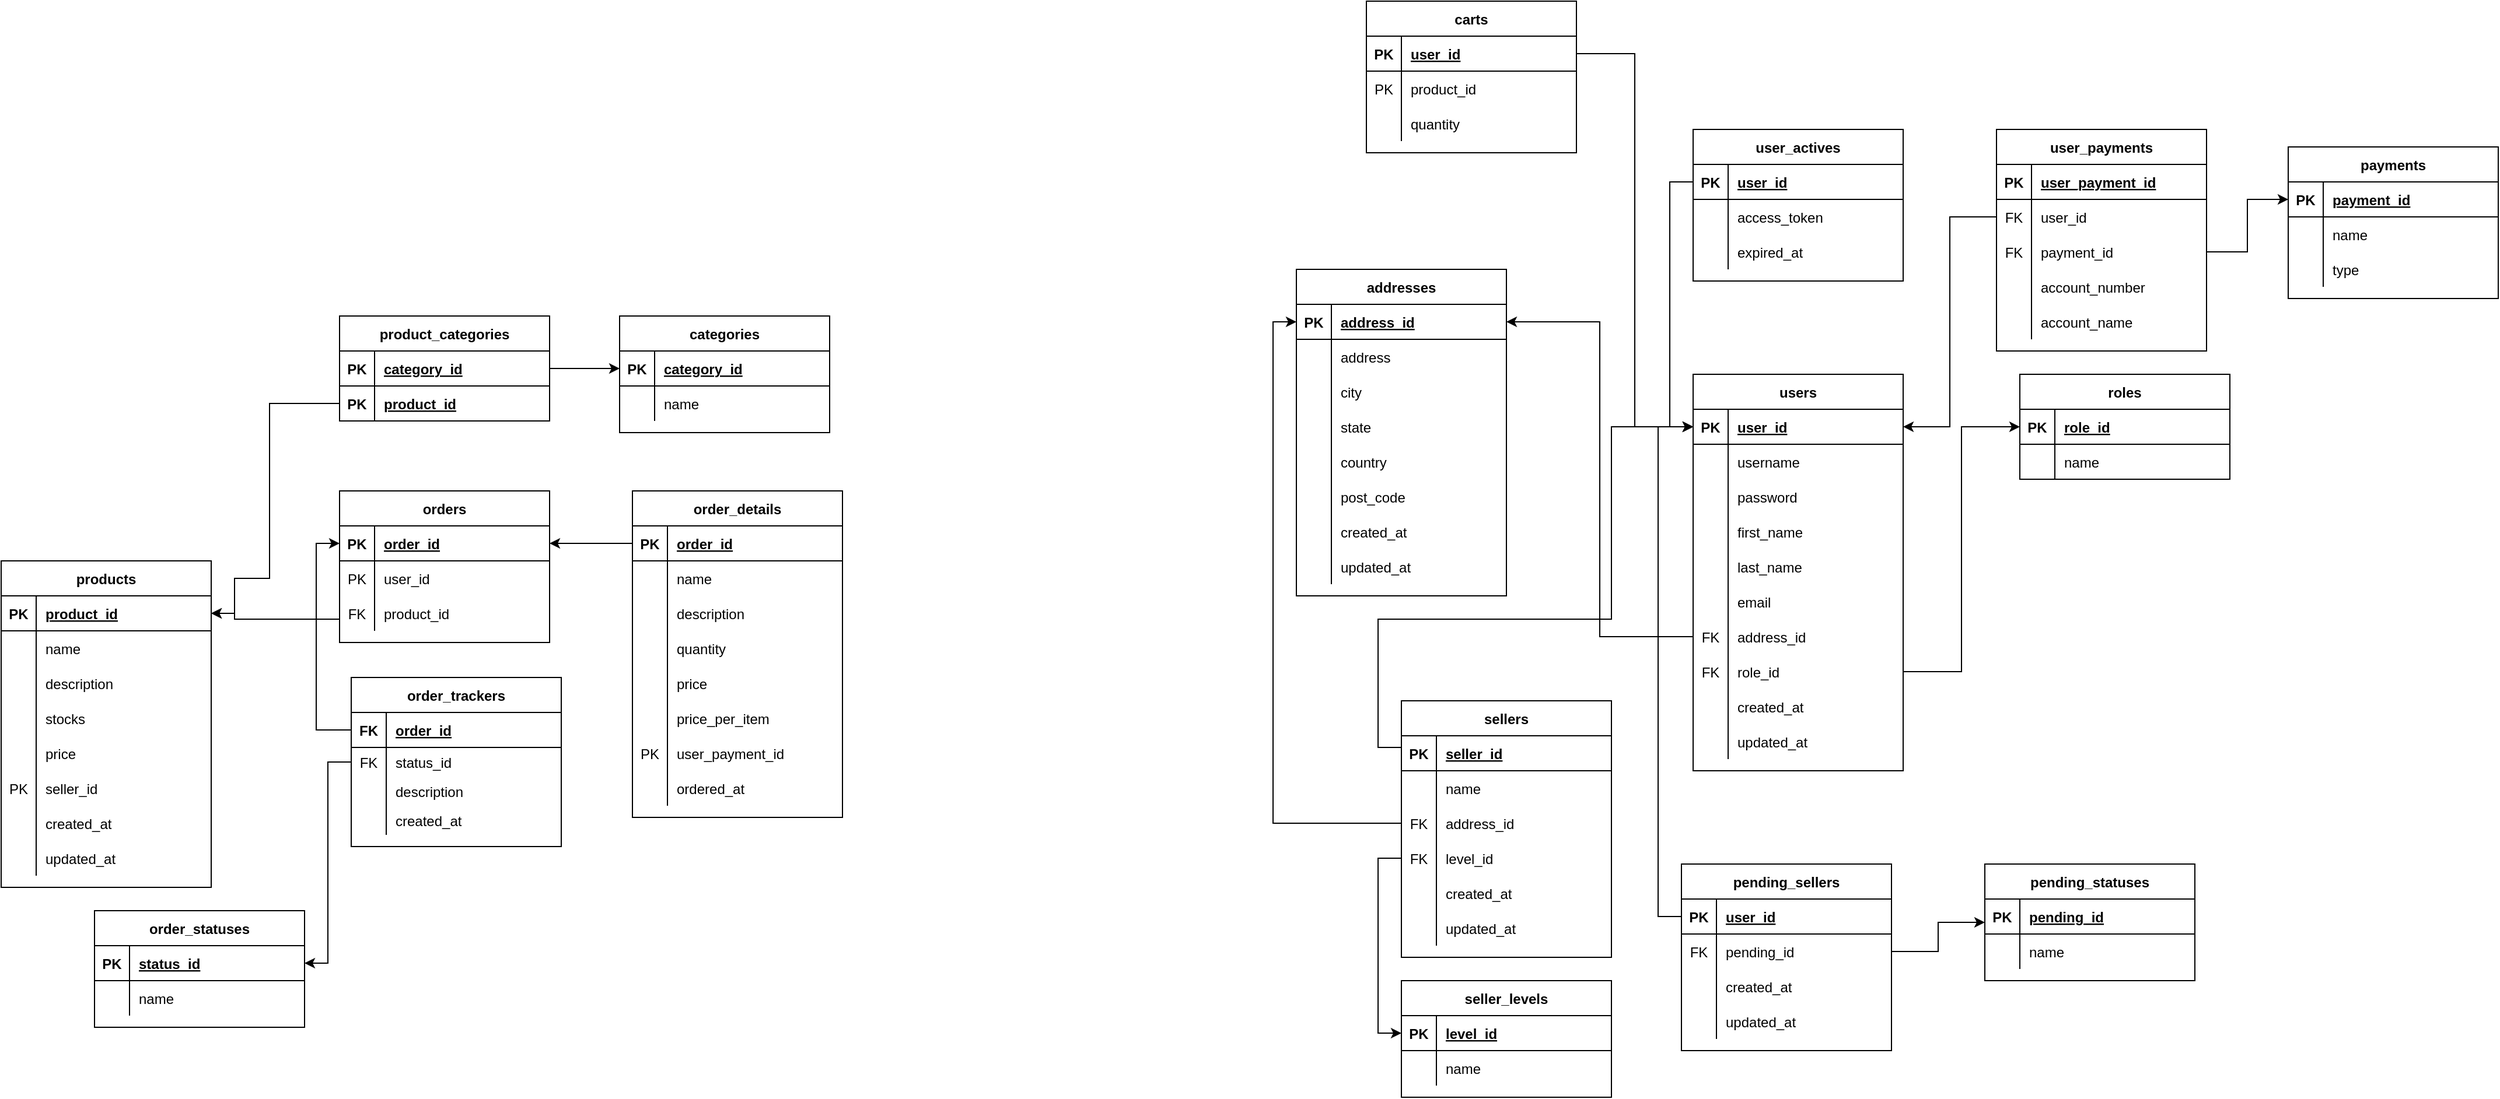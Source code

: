 <mxfile version="16.0.0" type="device"><diagram id="yLPqJEh0zhnTlL-N8-N1" name="Page-1"><mxGraphModel dx="2932" dy="1985" grid="1" gridSize="10" guides="1" tooltips="1" connect="1" arrows="1" fold="1" page="1" pageScale="1" pageWidth="827" pageHeight="1169" math="0" shadow="0"><root><mxCell id="0"/><mxCell id="1" parent="0"/><mxCell id="mIgfLcBUAyXzV8STSWIs-5" value="roles" style="shape=table;startSize=30;container=1;collapsible=1;childLayout=tableLayout;fixedRows=1;rowLines=0;fontStyle=1;align=center;resizeLast=1;" parent="1" vertex="1"><mxGeometry x="570" y="40" width="180" height="90" as="geometry"/></mxCell><mxCell id="mIgfLcBUAyXzV8STSWIs-6" value="" style="shape=partialRectangle;collapsible=0;dropTarget=0;pointerEvents=0;fillColor=none;top=0;left=0;bottom=1;right=0;points=[[0,0.5],[1,0.5]];portConstraint=eastwest;" parent="mIgfLcBUAyXzV8STSWIs-5" vertex="1"><mxGeometry y="30" width="180" height="30" as="geometry"/></mxCell><mxCell id="mIgfLcBUAyXzV8STSWIs-7" value="PK" style="shape=partialRectangle;connectable=0;fillColor=none;top=0;left=0;bottom=0;right=0;fontStyle=1;overflow=hidden;" parent="mIgfLcBUAyXzV8STSWIs-6" vertex="1"><mxGeometry width="30" height="30" as="geometry"><mxRectangle width="30" height="30" as="alternateBounds"/></mxGeometry></mxCell><mxCell id="mIgfLcBUAyXzV8STSWIs-8" value="role_id" style="shape=partialRectangle;connectable=0;fillColor=none;top=0;left=0;bottom=0;right=0;align=left;spacingLeft=6;fontStyle=5;overflow=hidden;" parent="mIgfLcBUAyXzV8STSWIs-6" vertex="1"><mxGeometry x="30" width="150" height="30" as="geometry"><mxRectangle width="150" height="30" as="alternateBounds"/></mxGeometry></mxCell><mxCell id="mIgfLcBUAyXzV8STSWIs-9" value="" style="shape=partialRectangle;collapsible=0;dropTarget=0;pointerEvents=0;fillColor=none;top=0;left=0;bottom=0;right=0;points=[[0,0.5],[1,0.5]];portConstraint=eastwest;" parent="mIgfLcBUAyXzV8STSWIs-5" vertex="1"><mxGeometry y="60" width="180" height="30" as="geometry"/></mxCell><mxCell id="mIgfLcBUAyXzV8STSWIs-10" value="" style="shape=partialRectangle;connectable=0;fillColor=none;top=0;left=0;bottom=0;right=0;editable=1;overflow=hidden;" parent="mIgfLcBUAyXzV8STSWIs-9" vertex="1"><mxGeometry width="30" height="30" as="geometry"><mxRectangle width="30" height="30" as="alternateBounds"/></mxGeometry></mxCell><mxCell id="mIgfLcBUAyXzV8STSWIs-11" value="name" style="shape=partialRectangle;connectable=0;fillColor=none;top=0;left=0;bottom=0;right=0;align=left;spacingLeft=6;overflow=hidden;" parent="mIgfLcBUAyXzV8STSWIs-9" vertex="1"><mxGeometry x="30" width="150" height="30" as="geometry"><mxRectangle width="150" height="30" as="alternateBounds"/></mxGeometry></mxCell><mxCell id="mIgfLcBUAyXzV8STSWIs-18" value="users" style="shape=table;startSize=30;container=1;collapsible=1;childLayout=tableLayout;fixedRows=1;rowLines=0;fontStyle=1;align=center;resizeLast=1;" parent="1" vertex="1"><mxGeometry x="290" y="40" width="180" height="340" as="geometry"/></mxCell><mxCell id="mIgfLcBUAyXzV8STSWIs-19" value="" style="shape=partialRectangle;collapsible=0;dropTarget=0;pointerEvents=0;fillColor=none;top=0;left=0;bottom=1;right=0;points=[[0,0.5],[1,0.5]];portConstraint=eastwest;" parent="mIgfLcBUAyXzV8STSWIs-18" vertex="1"><mxGeometry y="30" width="180" height="30" as="geometry"/></mxCell><mxCell id="mIgfLcBUAyXzV8STSWIs-20" value="PK" style="shape=partialRectangle;connectable=0;fillColor=none;top=0;left=0;bottom=0;right=0;fontStyle=1;overflow=hidden;" parent="mIgfLcBUAyXzV8STSWIs-19" vertex="1"><mxGeometry width="30" height="30" as="geometry"><mxRectangle width="30" height="30" as="alternateBounds"/></mxGeometry></mxCell><mxCell id="mIgfLcBUAyXzV8STSWIs-21" value="user_id" style="shape=partialRectangle;connectable=0;fillColor=none;top=0;left=0;bottom=0;right=0;align=left;spacingLeft=6;fontStyle=5;overflow=hidden;" parent="mIgfLcBUAyXzV8STSWIs-19" vertex="1"><mxGeometry x="30" width="150" height="30" as="geometry"><mxRectangle width="150" height="30" as="alternateBounds"/></mxGeometry></mxCell><mxCell id="mIgfLcBUAyXzV8STSWIs-22" value="" style="shape=partialRectangle;collapsible=0;dropTarget=0;pointerEvents=0;fillColor=none;top=0;left=0;bottom=0;right=0;points=[[0,0.5],[1,0.5]];portConstraint=eastwest;" parent="mIgfLcBUAyXzV8STSWIs-18" vertex="1"><mxGeometry y="60" width="180" height="30" as="geometry"/></mxCell><mxCell id="mIgfLcBUAyXzV8STSWIs-23" value="" style="shape=partialRectangle;connectable=0;fillColor=none;top=0;left=0;bottom=0;right=0;editable=1;overflow=hidden;" parent="mIgfLcBUAyXzV8STSWIs-22" vertex="1"><mxGeometry width="30" height="30" as="geometry"><mxRectangle width="30" height="30" as="alternateBounds"/></mxGeometry></mxCell><mxCell id="mIgfLcBUAyXzV8STSWIs-24" value="username" style="shape=partialRectangle;connectable=0;fillColor=none;top=0;left=0;bottom=0;right=0;align=left;spacingLeft=6;overflow=hidden;" parent="mIgfLcBUAyXzV8STSWIs-22" vertex="1"><mxGeometry x="30" width="150" height="30" as="geometry"><mxRectangle width="150" height="30" as="alternateBounds"/></mxGeometry></mxCell><mxCell id="mIgfLcBUAyXzV8STSWIs-25" value="" style="shape=partialRectangle;collapsible=0;dropTarget=0;pointerEvents=0;fillColor=none;top=0;left=0;bottom=0;right=0;points=[[0,0.5],[1,0.5]];portConstraint=eastwest;" parent="mIgfLcBUAyXzV8STSWIs-18" vertex="1"><mxGeometry y="90" width="180" height="30" as="geometry"/></mxCell><mxCell id="mIgfLcBUAyXzV8STSWIs-26" value="" style="shape=partialRectangle;connectable=0;fillColor=none;top=0;left=0;bottom=0;right=0;editable=1;overflow=hidden;" parent="mIgfLcBUAyXzV8STSWIs-25" vertex="1"><mxGeometry width="30" height="30" as="geometry"><mxRectangle width="30" height="30" as="alternateBounds"/></mxGeometry></mxCell><mxCell id="mIgfLcBUAyXzV8STSWIs-27" value="password" style="shape=partialRectangle;connectable=0;fillColor=none;top=0;left=0;bottom=0;right=0;align=left;spacingLeft=6;overflow=hidden;" parent="mIgfLcBUAyXzV8STSWIs-25" vertex="1"><mxGeometry x="30" width="150" height="30" as="geometry"><mxRectangle width="150" height="30" as="alternateBounds"/></mxGeometry></mxCell><mxCell id="NUQavhZyhU5l3KYs9lMb-8" value="" style="shape=partialRectangle;collapsible=0;dropTarget=0;pointerEvents=0;fillColor=none;top=0;left=0;bottom=0;right=0;points=[[0,0.5],[1,0.5]];portConstraint=eastwest;" parent="mIgfLcBUAyXzV8STSWIs-18" vertex="1"><mxGeometry y="120" width="180" height="30" as="geometry"/></mxCell><mxCell id="NUQavhZyhU5l3KYs9lMb-9" value="" style="shape=partialRectangle;connectable=0;fillColor=none;top=0;left=0;bottom=0;right=0;editable=1;overflow=hidden;" parent="NUQavhZyhU5l3KYs9lMb-8" vertex="1"><mxGeometry width="30" height="30" as="geometry"><mxRectangle width="30" height="30" as="alternateBounds"/></mxGeometry></mxCell><mxCell id="NUQavhZyhU5l3KYs9lMb-10" value="first_name" style="shape=partialRectangle;connectable=0;fillColor=none;top=0;left=0;bottom=0;right=0;align=left;spacingLeft=6;overflow=hidden;" parent="NUQavhZyhU5l3KYs9lMb-8" vertex="1"><mxGeometry x="30" width="150" height="30" as="geometry"><mxRectangle width="150" height="30" as="alternateBounds"/></mxGeometry></mxCell><mxCell id="NUQavhZyhU5l3KYs9lMb-11" value="" style="shape=partialRectangle;collapsible=0;dropTarget=0;pointerEvents=0;fillColor=none;top=0;left=0;bottom=0;right=0;points=[[0,0.5],[1,0.5]];portConstraint=eastwest;" parent="mIgfLcBUAyXzV8STSWIs-18" vertex="1"><mxGeometry y="150" width="180" height="30" as="geometry"/></mxCell><mxCell id="NUQavhZyhU5l3KYs9lMb-12" value="" style="shape=partialRectangle;connectable=0;fillColor=none;top=0;left=0;bottom=0;right=0;editable=1;overflow=hidden;" parent="NUQavhZyhU5l3KYs9lMb-11" vertex="1"><mxGeometry width="30" height="30" as="geometry"><mxRectangle width="30" height="30" as="alternateBounds"/></mxGeometry></mxCell><mxCell id="NUQavhZyhU5l3KYs9lMb-13" value="last_name" style="shape=partialRectangle;connectable=0;fillColor=none;top=0;left=0;bottom=0;right=0;align=left;spacingLeft=6;overflow=hidden;" parent="NUQavhZyhU5l3KYs9lMb-11" vertex="1"><mxGeometry x="30" width="150" height="30" as="geometry"><mxRectangle width="150" height="30" as="alternateBounds"/></mxGeometry></mxCell><mxCell id="mIgfLcBUAyXzV8STSWIs-28" value="" style="shape=partialRectangle;collapsible=0;dropTarget=0;pointerEvents=0;fillColor=none;top=0;left=0;bottom=0;right=0;points=[[0,0.5],[1,0.5]];portConstraint=eastwest;" parent="mIgfLcBUAyXzV8STSWIs-18" vertex="1"><mxGeometry y="180" width="180" height="30" as="geometry"/></mxCell><mxCell id="mIgfLcBUAyXzV8STSWIs-29" value="" style="shape=partialRectangle;connectable=0;fillColor=none;top=0;left=0;bottom=0;right=0;editable=1;overflow=hidden;" parent="mIgfLcBUAyXzV8STSWIs-28" vertex="1"><mxGeometry width="30" height="30" as="geometry"><mxRectangle width="30" height="30" as="alternateBounds"/></mxGeometry></mxCell><mxCell id="mIgfLcBUAyXzV8STSWIs-30" value="email" style="shape=partialRectangle;connectable=0;fillColor=none;top=0;left=0;bottom=0;right=0;align=left;spacingLeft=6;overflow=hidden;" parent="mIgfLcBUAyXzV8STSWIs-28" vertex="1"><mxGeometry x="30" width="150" height="30" as="geometry"><mxRectangle width="150" height="30" as="alternateBounds"/></mxGeometry></mxCell><mxCell id="mIgfLcBUAyXzV8STSWIs-44" value="" style="shape=partialRectangle;collapsible=0;dropTarget=0;pointerEvents=0;fillColor=none;top=0;left=0;bottom=0;right=0;points=[[0,0.5],[1,0.5]];portConstraint=eastwest;" parent="mIgfLcBUAyXzV8STSWIs-18" vertex="1"><mxGeometry y="210" width="180" height="30" as="geometry"/></mxCell><mxCell id="mIgfLcBUAyXzV8STSWIs-45" value="FK" style="shape=partialRectangle;connectable=0;fillColor=none;top=0;left=0;bottom=0;right=0;editable=1;overflow=hidden;" parent="mIgfLcBUAyXzV8STSWIs-44" vertex="1"><mxGeometry width="30" height="30" as="geometry"><mxRectangle width="30" height="30" as="alternateBounds"/></mxGeometry></mxCell><mxCell id="mIgfLcBUAyXzV8STSWIs-46" value="address_id" style="shape=partialRectangle;connectable=0;fillColor=none;top=0;left=0;bottom=0;right=0;align=left;spacingLeft=6;overflow=hidden;" parent="mIgfLcBUAyXzV8STSWIs-44" vertex="1"><mxGeometry x="30" width="150" height="30" as="geometry"><mxRectangle width="150" height="30" as="alternateBounds"/></mxGeometry></mxCell><mxCell id="mIgfLcBUAyXzV8STSWIs-47" value="" style="shape=partialRectangle;collapsible=0;dropTarget=0;pointerEvents=0;fillColor=none;top=0;left=0;bottom=0;right=0;points=[[0,0.5],[1,0.5]];portConstraint=eastwest;" parent="mIgfLcBUAyXzV8STSWIs-18" vertex="1"><mxGeometry y="240" width="180" height="30" as="geometry"/></mxCell><mxCell id="mIgfLcBUAyXzV8STSWIs-48" value="FK" style="shape=partialRectangle;connectable=0;fillColor=none;top=0;left=0;bottom=0;right=0;editable=1;overflow=hidden;" parent="mIgfLcBUAyXzV8STSWIs-47" vertex="1"><mxGeometry width="30" height="30" as="geometry"><mxRectangle width="30" height="30" as="alternateBounds"/></mxGeometry></mxCell><mxCell id="mIgfLcBUAyXzV8STSWIs-49" value="role_id" style="shape=partialRectangle;connectable=0;fillColor=none;top=0;left=0;bottom=0;right=0;align=left;spacingLeft=6;overflow=hidden;" parent="mIgfLcBUAyXzV8STSWIs-47" vertex="1"><mxGeometry x="30" width="150" height="30" as="geometry"><mxRectangle width="150" height="30" as="alternateBounds"/></mxGeometry></mxCell><mxCell id="mIgfLcBUAyXzV8STSWIs-218" value="" style="shape=partialRectangle;collapsible=0;dropTarget=0;pointerEvents=0;fillColor=none;top=0;left=0;bottom=0;right=0;points=[[0,0.5],[1,0.5]];portConstraint=eastwest;" parent="mIgfLcBUAyXzV8STSWIs-18" vertex="1"><mxGeometry y="270" width="180" height="30" as="geometry"/></mxCell><mxCell id="mIgfLcBUAyXzV8STSWIs-219" value="" style="shape=partialRectangle;connectable=0;fillColor=none;top=0;left=0;bottom=0;right=0;editable=1;overflow=hidden;" parent="mIgfLcBUAyXzV8STSWIs-218" vertex="1"><mxGeometry width="30" height="30" as="geometry"><mxRectangle width="30" height="30" as="alternateBounds"/></mxGeometry></mxCell><mxCell id="mIgfLcBUAyXzV8STSWIs-220" value="created_at" style="shape=partialRectangle;connectable=0;fillColor=none;top=0;left=0;bottom=0;right=0;align=left;spacingLeft=6;overflow=hidden;" parent="mIgfLcBUAyXzV8STSWIs-218" vertex="1"><mxGeometry x="30" width="150" height="30" as="geometry"><mxRectangle width="150" height="30" as="alternateBounds"/></mxGeometry></mxCell><mxCell id="mIgfLcBUAyXzV8STSWIs-243" value="" style="shape=partialRectangle;collapsible=0;dropTarget=0;pointerEvents=0;fillColor=none;top=0;left=0;bottom=0;right=0;points=[[0,0.5],[1,0.5]];portConstraint=eastwest;" parent="mIgfLcBUAyXzV8STSWIs-18" vertex="1"><mxGeometry y="300" width="180" height="30" as="geometry"/></mxCell><mxCell id="mIgfLcBUAyXzV8STSWIs-244" value="" style="shape=partialRectangle;connectable=0;fillColor=none;top=0;left=0;bottom=0;right=0;editable=1;overflow=hidden;" parent="mIgfLcBUAyXzV8STSWIs-243" vertex="1"><mxGeometry width="30" height="30" as="geometry"><mxRectangle width="30" height="30" as="alternateBounds"/></mxGeometry></mxCell><mxCell id="mIgfLcBUAyXzV8STSWIs-245" value="updated_at" style="shape=partialRectangle;connectable=0;fillColor=none;top=0;left=0;bottom=0;right=0;align=left;spacingLeft=6;overflow=hidden;" parent="mIgfLcBUAyXzV8STSWIs-243" vertex="1"><mxGeometry x="30" width="150" height="30" as="geometry"><mxRectangle width="150" height="30" as="alternateBounds"/></mxGeometry></mxCell><mxCell id="mIgfLcBUAyXzV8STSWIs-54" style="edgeStyle=orthogonalEdgeStyle;rounded=0;orthogonalLoop=1;jettySize=auto;html=1;exitX=1;exitY=0.5;exitDx=0;exitDy=0;entryX=0;entryY=0.5;entryDx=0;entryDy=0;" parent="1" source="mIgfLcBUAyXzV8STSWIs-47" target="mIgfLcBUAyXzV8STSWIs-6" edge="1"><mxGeometry relative="1" as="geometry"/></mxCell><mxCell id="mIgfLcBUAyXzV8STSWIs-55" value="sellers" style="shape=table;startSize=30;container=1;collapsible=1;childLayout=tableLayout;fixedRows=1;rowLines=0;fontStyle=1;align=center;resizeLast=1;" parent="1" vertex="1"><mxGeometry x="40" y="320" width="180" height="220" as="geometry"/></mxCell><mxCell id="mIgfLcBUAyXzV8STSWIs-56" value="" style="shape=partialRectangle;collapsible=0;dropTarget=0;pointerEvents=0;fillColor=none;top=0;left=0;bottom=1;right=0;points=[[0,0.5],[1,0.5]];portConstraint=eastwest;" parent="mIgfLcBUAyXzV8STSWIs-55" vertex="1"><mxGeometry y="30" width="180" height="30" as="geometry"/></mxCell><mxCell id="mIgfLcBUAyXzV8STSWIs-57" value="PK" style="shape=partialRectangle;connectable=0;fillColor=none;top=0;left=0;bottom=0;right=0;fontStyle=1;overflow=hidden;" parent="mIgfLcBUAyXzV8STSWIs-56" vertex="1"><mxGeometry width="30" height="30" as="geometry"><mxRectangle width="30" height="30" as="alternateBounds"/></mxGeometry></mxCell><mxCell id="mIgfLcBUAyXzV8STSWIs-58" value="seller_id" style="shape=partialRectangle;connectable=0;fillColor=none;top=0;left=0;bottom=0;right=0;align=left;spacingLeft=6;fontStyle=5;overflow=hidden;" parent="mIgfLcBUAyXzV8STSWIs-56" vertex="1"><mxGeometry x="30" width="150" height="30" as="geometry"><mxRectangle width="150" height="30" as="alternateBounds"/></mxGeometry></mxCell><mxCell id="mIgfLcBUAyXzV8STSWIs-59" value="" style="shape=partialRectangle;collapsible=0;dropTarget=0;pointerEvents=0;fillColor=none;top=0;left=0;bottom=0;right=0;points=[[0,0.5],[1,0.5]];portConstraint=eastwest;" parent="mIgfLcBUAyXzV8STSWIs-55" vertex="1"><mxGeometry y="60" width="180" height="30" as="geometry"/></mxCell><mxCell id="mIgfLcBUAyXzV8STSWIs-60" value="" style="shape=partialRectangle;connectable=0;fillColor=none;top=0;left=0;bottom=0;right=0;editable=1;overflow=hidden;" parent="mIgfLcBUAyXzV8STSWIs-59" vertex="1"><mxGeometry width="30" height="30" as="geometry"><mxRectangle width="30" height="30" as="alternateBounds"/></mxGeometry></mxCell><mxCell id="mIgfLcBUAyXzV8STSWIs-61" value="name" style="shape=partialRectangle;connectable=0;fillColor=none;top=0;left=0;bottom=0;right=0;align=left;spacingLeft=6;overflow=hidden;" parent="mIgfLcBUAyXzV8STSWIs-59" vertex="1"><mxGeometry x="30" width="150" height="30" as="geometry"><mxRectangle width="150" height="30" as="alternateBounds"/></mxGeometry></mxCell><mxCell id="mIgfLcBUAyXzV8STSWIs-62" value="" style="shape=partialRectangle;collapsible=0;dropTarget=0;pointerEvents=0;fillColor=none;top=0;left=0;bottom=0;right=0;points=[[0,0.5],[1,0.5]];portConstraint=eastwest;" parent="mIgfLcBUAyXzV8STSWIs-55" vertex="1"><mxGeometry y="90" width="180" height="30" as="geometry"/></mxCell><mxCell id="mIgfLcBUAyXzV8STSWIs-63" value="FK" style="shape=partialRectangle;connectable=0;fillColor=none;top=0;left=0;bottom=0;right=0;editable=1;overflow=hidden;" parent="mIgfLcBUAyXzV8STSWIs-62" vertex="1"><mxGeometry width="30" height="30" as="geometry"><mxRectangle width="30" height="30" as="alternateBounds"/></mxGeometry></mxCell><mxCell id="mIgfLcBUAyXzV8STSWIs-64" value="address_id" style="shape=partialRectangle;connectable=0;fillColor=none;top=0;left=0;bottom=0;right=0;align=left;spacingLeft=6;overflow=hidden;" parent="mIgfLcBUAyXzV8STSWIs-62" vertex="1"><mxGeometry x="30" width="150" height="30" as="geometry"><mxRectangle width="150" height="30" as="alternateBounds"/></mxGeometry></mxCell><mxCell id="mIgfLcBUAyXzV8STSWIs-65" value="" style="shape=partialRectangle;collapsible=0;dropTarget=0;pointerEvents=0;fillColor=none;top=0;left=0;bottom=0;right=0;points=[[0,0.5],[1,0.5]];portConstraint=eastwest;" parent="mIgfLcBUAyXzV8STSWIs-55" vertex="1"><mxGeometry y="120" width="180" height="30" as="geometry"/></mxCell><mxCell id="mIgfLcBUAyXzV8STSWIs-66" value="FK" style="shape=partialRectangle;connectable=0;fillColor=none;top=0;left=0;bottom=0;right=0;editable=1;overflow=hidden;" parent="mIgfLcBUAyXzV8STSWIs-65" vertex="1"><mxGeometry width="30" height="30" as="geometry"><mxRectangle width="30" height="30" as="alternateBounds"/></mxGeometry></mxCell><mxCell id="mIgfLcBUAyXzV8STSWIs-67" value="level_id" style="shape=partialRectangle;connectable=0;fillColor=none;top=0;left=0;bottom=0;right=0;align=left;spacingLeft=6;overflow=hidden;" parent="mIgfLcBUAyXzV8STSWIs-65" vertex="1"><mxGeometry x="30" width="150" height="30" as="geometry"><mxRectangle width="150" height="30" as="alternateBounds"/></mxGeometry></mxCell><mxCell id="mIgfLcBUAyXzV8STSWIs-249" value="" style="shape=partialRectangle;collapsible=0;dropTarget=0;pointerEvents=0;fillColor=none;top=0;left=0;bottom=0;right=0;points=[[0,0.5],[1,0.5]];portConstraint=eastwest;" parent="mIgfLcBUAyXzV8STSWIs-55" vertex="1"><mxGeometry y="150" width="180" height="30" as="geometry"/></mxCell><mxCell id="mIgfLcBUAyXzV8STSWIs-250" value="" style="shape=partialRectangle;connectable=0;fillColor=none;top=0;left=0;bottom=0;right=0;editable=1;overflow=hidden;" parent="mIgfLcBUAyXzV8STSWIs-249" vertex="1"><mxGeometry width="30" height="30" as="geometry"><mxRectangle width="30" height="30" as="alternateBounds"/></mxGeometry></mxCell><mxCell id="mIgfLcBUAyXzV8STSWIs-251" value="created_at" style="shape=partialRectangle;connectable=0;fillColor=none;top=0;left=0;bottom=0;right=0;align=left;spacingLeft=6;overflow=hidden;" parent="mIgfLcBUAyXzV8STSWIs-249" vertex="1"><mxGeometry x="30" width="150" height="30" as="geometry"><mxRectangle width="150" height="30" as="alternateBounds"/></mxGeometry></mxCell><mxCell id="mIgfLcBUAyXzV8STSWIs-252" value="" style="shape=partialRectangle;collapsible=0;dropTarget=0;pointerEvents=0;fillColor=none;top=0;left=0;bottom=0;right=0;points=[[0,0.5],[1,0.5]];portConstraint=eastwest;" parent="mIgfLcBUAyXzV8STSWIs-55" vertex="1"><mxGeometry y="180" width="180" height="30" as="geometry"/></mxCell><mxCell id="mIgfLcBUAyXzV8STSWIs-253" value="" style="shape=partialRectangle;connectable=0;fillColor=none;top=0;left=0;bottom=0;right=0;editable=1;overflow=hidden;" parent="mIgfLcBUAyXzV8STSWIs-252" vertex="1"><mxGeometry width="30" height="30" as="geometry"><mxRectangle width="30" height="30" as="alternateBounds"/></mxGeometry></mxCell><mxCell id="mIgfLcBUAyXzV8STSWIs-254" value="updated_at" style="shape=partialRectangle;connectable=0;fillColor=none;top=0;left=0;bottom=0;right=0;align=left;spacingLeft=6;overflow=hidden;" parent="mIgfLcBUAyXzV8STSWIs-252" vertex="1"><mxGeometry x="30" width="150" height="30" as="geometry"><mxRectangle width="150" height="30" as="alternateBounds"/></mxGeometry></mxCell><mxCell id="mIgfLcBUAyXzV8STSWIs-68" value="addresses" style="shape=table;startSize=30;container=1;collapsible=1;childLayout=tableLayout;fixedRows=1;rowLines=0;fontStyle=1;align=center;resizeLast=1;" parent="1" vertex="1"><mxGeometry x="-50" y="-50" width="180" height="280" as="geometry"/></mxCell><mxCell id="mIgfLcBUAyXzV8STSWIs-69" value="" style="shape=partialRectangle;collapsible=0;dropTarget=0;pointerEvents=0;fillColor=none;top=0;left=0;bottom=1;right=0;points=[[0,0.5],[1,0.5]];portConstraint=eastwest;" parent="mIgfLcBUAyXzV8STSWIs-68" vertex="1"><mxGeometry y="30" width="180" height="30" as="geometry"/></mxCell><mxCell id="mIgfLcBUAyXzV8STSWIs-70" value="PK" style="shape=partialRectangle;connectable=0;fillColor=none;top=0;left=0;bottom=0;right=0;fontStyle=1;overflow=hidden;" parent="mIgfLcBUAyXzV8STSWIs-69" vertex="1"><mxGeometry width="30" height="30" as="geometry"><mxRectangle width="30" height="30" as="alternateBounds"/></mxGeometry></mxCell><mxCell id="mIgfLcBUAyXzV8STSWIs-71" value="address_id" style="shape=partialRectangle;connectable=0;fillColor=none;top=0;left=0;bottom=0;right=0;align=left;spacingLeft=6;fontStyle=5;overflow=hidden;" parent="mIgfLcBUAyXzV8STSWIs-69" vertex="1"><mxGeometry x="30" width="150" height="30" as="geometry"><mxRectangle width="150" height="30" as="alternateBounds"/></mxGeometry></mxCell><mxCell id="mIgfLcBUAyXzV8STSWIs-215" value="" style="shape=partialRectangle;collapsible=0;dropTarget=0;pointerEvents=0;fillColor=none;top=0;left=0;bottom=0;right=0;points=[[0,0.5],[1,0.5]];portConstraint=eastwest;" parent="mIgfLcBUAyXzV8STSWIs-68" vertex="1"><mxGeometry y="60" width="180" height="30" as="geometry"/></mxCell><mxCell id="mIgfLcBUAyXzV8STSWIs-216" value="" style="shape=partialRectangle;connectable=0;fillColor=none;top=0;left=0;bottom=0;right=0;editable=1;overflow=hidden;" parent="mIgfLcBUAyXzV8STSWIs-215" vertex="1"><mxGeometry width="30" height="30" as="geometry"><mxRectangle width="30" height="30" as="alternateBounds"/></mxGeometry></mxCell><mxCell id="mIgfLcBUAyXzV8STSWIs-217" value="address" style="shape=partialRectangle;connectable=0;fillColor=none;top=0;left=0;bottom=0;right=0;align=left;spacingLeft=6;overflow=hidden;" parent="mIgfLcBUAyXzV8STSWIs-215" vertex="1"><mxGeometry x="30" width="150" height="30" as="geometry"><mxRectangle width="150" height="30" as="alternateBounds"/></mxGeometry></mxCell><mxCell id="mIgfLcBUAyXzV8STSWIs-72" value="" style="shape=partialRectangle;collapsible=0;dropTarget=0;pointerEvents=0;fillColor=none;top=0;left=0;bottom=0;right=0;points=[[0,0.5],[1,0.5]];portConstraint=eastwest;" parent="mIgfLcBUAyXzV8STSWIs-68" vertex="1"><mxGeometry y="90" width="180" height="30" as="geometry"/></mxCell><mxCell id="mIgfLcBUAyXzV8STSWIs-73" value="" style="shape=partialRectangle;connectable=0;fillColor=none;top=0;left=0;bottom=0;right=0;editable=1;overflow=hidden;" parent="mIgfLcBUAyXzV8STSWIs-72" vertex="1"><mxGeometry width="30" height="30" as="geometry"><mxRectangle width="30" height="30" as="alternateBounds"/></mxGeometry></mxCell><mxCell id="mIgfLcBUAyXzV8STSWIs-74" value="city" style="shape=partialRectangle;connectable=0;fillColor=none;top=0;left=0;bottom=0;right=0;align=left;spacingLeft=6;overflow=hidden;" parent="mIgfLcBUAyXzV8STSWIs-72" vertex="1"><mxGeometry x="30" width="150" height="30" as="geometry"><mxRectangle width="150" height="30" as="alternateBounds"/></mxGeometry></mxCell><mxCell id="mIgfLcBUAyXzV8STSWIs-75" value="" style="shape=partialRectangle;collapsible=0;dropTarget=0;pointerEvents=0;fillColor=none;top=0;left=0;bottom=0;right=0;points=[[0,0.5],[1,0.5]];portConstraint=eastwest;" parent="mIgfLcBUAyXzV8STSWIs-68" vertex="1"><mxGeometry y="120" width="180" height="30" as="geometry"/></mxCell><mxCell id="mIgfLcBUAyXzV8STSWIs-76" value="" style="shape=partialRectangle;connectable=0;fillColor=none;top=0;left=0;bottom=0;right=0;editable=1;overflow=hidden;" parent="mIgfLcBUAyXzV8STSWIs-75" vertex="1"><mxGeometry width="30" height="30" as="geometry"><mxRectangle width="30" height="30" as="alternateBounds"/></mxGeometry></mxCell><mxCell id="mIgfLcBUAyXzV8STSWIs-77" value="state" style="shape=partialRectangle;connectable=0;fillColor=none;top=0;left=0;bottom=0;right=0;align=left;spacingLeft=6;overflow=hidden;" parent="mIgfLcBUAyXzV8STSWIs-75" vertex="1"><mxGeometry x="30" width="150" height="30" as="geometry"><mxRectangle width="150" height="30" as="alternateBounds"/></mxGeometry></mxCell><mxCell id="mIgfLcBUAyXzV8STSWIs-78" value="" style="shape=partialRectangle;collapsible=0;dropTarget=0;pointerEvents=0;fillColor=none;top=0;left=0;bottom=0;right=0;points=[[0,0.5],[1,0.5]];portConstraint=eastwest;" parent="mIgfLcBUAyXzV8STSWIs-68" vertex="1"><mxGeometry y="150" width="180" height="30" as="geometry"/></mxCell><mxCell id="mIgfLcBUAyXzV8STSWIs-79" value="" style="shape=partialRectangle;connectable=0;fillColor=none;top=0;left=0;bottom=0;right=0;editable=1;overflow=hidden;" parent="mIgfLcBUAyXzV8STSWIs-78" vertex="1"><mxGeometry width="30" height="30" as="geometry"><mxRectangle width="30" height="30" as="alternateBounds"/></mxGeometry></mxCell><mxCell id="mIgfLcBUAyXzV8STSWIs-80" value="country" style="shape=partialRectangle;connectable=0;fillColor=none;top=0;left=0;bottom=0;right=0;align=left;spacingLeft=6;overflow=hidden;" parent="mIgfLcBUAyXzV8STSWIs-78" vertex="1"><mxGeometry x="30" width="150" height="30" as="geometry"><mxRectangle width="150" height="30" as="alternateBounds"/></mxGeometry></mxCell><mxCell id="mIgfLcBUAyXzV8STSWIs-81" value="" style="shape=partialRectangle;collapsible=0;dropTarget=0;pointerEvents=0;fillColor=none;top=0;left=0;bottom=0;right=0;points=[[0,0.5],[1,0.5]];portConstraint=eastwest;" parent="mIgfLcBUAyXzV8STSWIs-68" vertex="1"><mxGeometry y="180" width="180" height="30" as="geometry"/></mxCell><mxCell id="mIgfLcBUAyXzV8STSWIs-82" value="" style="shape=partialRectangle;connectable=0;fillColor=none;top=0;left=0;bottom=0;right=0;editable=1;overflow=hidden;" parent="mIgfLcBUAyXzV8STSWIs-81" vertex="1"><mxGeometry width="30" height="30" as="geometry"><mxRectangle width="30" height="30" as="alternateBounds"/></mxGeometry></mxCell><mxCell id="mIgfLcBUAyXzV8STSWIs-83" value="post_code" style="shape=partialRectangle;connectable=0;fillColor=none;top=0;left=0;bottom=0;right=0;align=left;spacingLeft=6;overflow=hidden;" parent="mIgfLcBUAyXzV8STSWIs-81" vertex="1"><mxGeometry x="30" width="150" height="30" as="geometry"><mxRectangle width="150" height="30" as="alternateBounds"/></mxGeometry></mxCell><mxCell id="rYeefB3DQ9qNlj1QWWTm-11" value="" style="shape=partialRectangle;collapsible=0;dropTarget=0;pointerEvents=0;fillColor=none;top=0;left=0;bottom=0;right=0;points=[[0,0.5],[1,0.5]];portConstraint=eastwest;" parent="mIgfLcBUAyXzV8STSWIs-68" vertex="1"><mxGeometry y="210" width="180" height="30" as="geometry"/></mxCell><mxCell id="rYeefB3DQ9qNlj1QWWTm-12" value="" style="shape=partialRectangle;connectable=0;fillColor=none;top=0;left=0;bottom=0;right=0;editable=1;overflow=hidden;" parent="rYeefB3DQ9qNlj1QWWTm-11" vertex="1"><mxGeometry width="30" height="30" as="geometry"><mxRectangle width="30" height="30" as="alternateBounds"/></mxGeometry></mxCell><mxCell id="rYeefB3DQ9qNlj1QWWTm-13" value="created_at" style="shape=partialRectangle;connectable=0;fillColor=none;top=0;left=0;bottom=0;right=0;align=left;spacingLeft=6;overflow=hidden;" parent="rYeefB3DQ9qNlj1QWWTm-11" vertex="1"><mxGeometry x="30" width="150" height="30" as="geometry"><mxRectangle width="150" height="30" as="alternateBounds"/></mxGeometry></mxCell><mxCell id="rYeefB3DQ9qNlj1QWWTm-14" value="" style="shape=partialRectangle;collapsible=0;dropTarget=0;pointerEvents=0;fillColor=none;top=0;left=0;bottom=0;right=0;points=[[0,0.5],[1,0.5]];portConstraint=eastwest;" parent="mIgfLcBUAyXzV8STSWIs-68" vertex="1"><mxGeometry y="240" width="180" height="30" as="geometry"/></mxCell><mxCell id="rYeefB3DQ9qNlj1QWWTm-15" value="" style="shape=partialRectangle;connectable=0;fillColor=none;top=0;left=0;bottom=0;right=0;editable=1;overflow=hidden;" parent="rYeefB3DQ9qNlj1QWWTm-14" vertex="1"><mxGeometry width="30" height="30" as="geometry"><mxRectangle width="30" height="30" as="alternateBounds"/></mxGeometry></mxCell><mxCell id="rYeefB3DQ9qNlj1QWWTm-16" value="updated_at" style="shape=partialRectangle;connectable=0;fillColor=none;top=0;left=0;bottom=0;right=0;align=left;spacingLeft=6;overflow=hidden;" parent="rYeefB3DQ9qNlj1QWWTm-14" vertex="1"><mxGeometry x="30" width="150" height="30" as="geometry"><mxRectangle width="150" height="30" as="alternateBounds"/></mxGeometry></mxCell><mxCell id="mIgfLcBUAyXzV8STSWIs-86" value="seller_levels" style="shape=table;startSize=30;container=1;collapsible=1;childLayout=tableLayout;fixedRows=1;rowLines=0;fontStyle=1;align=center;resizeLast=1;" parent="1" vertex="1"><mxGeometry x="40" y="560" width="180" height="100" as="geometry"/></mxCell><mxCell id="mIgfLcBUAyXzV8STSWIs-87" value="" style="shape=partialRectangle;collapsible=0;dropTarget=0;pointerEvents=0;fillColor=none;top=0;left=0;bottom=1;right=0;points=[[0,0.5],[1,0.5]];portConstraint=eastwest;" parent="mIgfLcBUAyXzV8STSWIs-86" vertex="1"><mxGeometry y="30" width="180" height="30" as="geometry"/></mxCell><mxCell id="mIgfLcBUAyXzV8STSWIs-88" value="PK" style="shape=partialRectangle;connectable=0;fillColor=none;top=0;left=0;bottom=0;right=0;fontStyle=1;overflow=hidden;" parent="mIgfLcBUAyXzV8STSWIs-87" vertex="1"><mxGeometry width="30" height="30" as="geometry"><mxRectangle width="30" height="30" as="alternateBounds"/></mxGeometry></mxCell><mxCell id="mIgfLcBUAyXzV8STSWIs-89" value="level_id" style="shape=partialRectangle;connectable=0;fillColor=none;top=0;left=0;bottom=0;right=0;align=left;spacingLeft=6;fontStyle=5;overflow=hidden;" parent="mIgfLcBUAyXzV8STSWIs-87" vertex="1"><mxGeometry x="30" width="150" height="30" as="geometry"><mxRectangle width="150" height="30" as="alternateBounds"/></mxGeometry></mxCell><mxCell id="mIgfLcBUAyXzV8STSWIs-90" value="" style="shape=partialRectangle;collapsible=0;dropTarget=0;pointerEvents=0;fillColor=none;top=0;left=0;bottom=0;right=0;points=[[0,0.5],[1,0.5]];portConstraint=eastwest;" parent="mIgfLcBUAyXzV8STSWIs-86" vertex="1"><mxGeometry y="60" width="180" height="30" as="geometry"/></mxCell><mxCell id="mIgfLcBUAyXzV8STSWIs-91" value="" style="shape=partialRectangle;connectable=0;fillColor=none;top=0;left=0;bottom=0;right=0;editable=1;overflow=hidden;" parent="mIgfLcBUAyXzV8STSWIs-90" vertex="1"><mxGeometry width="30" height="30" as="geometry"><mxRectangle width="30" height="30" as="alternateBounds"/></mxGeometry></mxCell><mxCell id="mIgfLcBUAyXzV8STSWIs-92" value="name" style="shape=partialRectangle;connectable=0;fillColor=none;top=0;left=0;bottom=0;right=0;align=left;spacingLeft=6;overflow=hidden;" parent="mIgfLcBUAyXzV8STSWIs-90" vertex="1"><mxGeometry x="30" width="150" height="30" as="geometry"><mxRectangle width="150" height="30" as="alternateBounds"/></mxGeometry></mxCell><mxCell id="mIgfLcBUAyXzV8STSWIs-100" style="edgeStyle=orthogonalEdgeStyle;rounded=0;orthogonalLoop=1;jettySize=auto;html=1;exitX=0;exitY=0.5;exitDx=0;exitDy=0;entryX=0;entryY=0.5;entryDx=0;entryDy=0;" parent="1" source="mIgfLcBUAyXzV8STSWIs-56" target="mIgfLcBUAyXzV8STSWIs-19" edge="1"><mxGeometry relative="1" as="geometry"><Array as="points"><mxPoint x="40" y="360"/><mxPoint x="20" y="360"/><mxPoint x="20" y="250"/><mxPoint x="220" y="250"/><mxPoint x="220" y="85"/></Array></mxGeometry></mxCell><mxCell id="mIgfLcBUAyXzV8STSWIs-101" value="products" style="shape=table;startSize=30;container=1;collapsible=1;childLayout=tableLayout;fixedRows=1;rowLines=0;fontStyle=1;align=center;resizeLast=1;" parent="1" vertex="1"><mxGeometry x="-1160" y="200" width="180" height="280" as="geometry"/></mxCell><mxCell id="mIgfLcBUAyXzV8STSWIs-102" value="" style="shape=partialRectangle;collapsible=0;dropTarget=0;pointerEvents=0;fillColor=none;top=0;left=0;bottom=1;right=0;points=[[0,0.5],[1,0.5]];portConstraint=eastwest;" parent="mIgfLcBUAyXzV8STSWIs-101" vertex="1"><mxGeometry y="30" width="180" height="30" as="geometry"/></mxCell><mxCell id="mIgfLcBUAyXzV8STSWIs-103" value="PK" style="shape=partialRectangle;connectable=0;fillColor=none;top=0;left=0;bottom=0;right=0;fontStyle=1;overflow=hidden;" parent="mIgfLcBUAyXzV8STSWIs-102" vertex="1"><mxGeometry width="30" height="30" as="geometry"><mxRectangle width="30" height="30" as="alternateBounds"/></mxGeometry></mxCell><mxCell id="mIgfLcBUAyXzV8STSWIs-104" value="product_id" style="shape=partialRectangle;connectable=0;fillColor=none;top=0;left=0;bottom=0;right=0;align=left;spacingLeft=6;fontStyle=5;overflow=hidden;" parent="mIgfLcBUAyXzV8STSWIs-102" vertex="1"><mxGeometry x="30" width="150" height="30" as="geometry"><mxRectangle width="150" height="30" as="alternateBounds"/></mxGeometry></mxCell><mxCell id="mIgfLcBUAyXzV8STSWIs-105" value="" style="shape=partialRectangle;collapsible=0;dropTarget=0;pointerEvents=0;fillColor=none;top=0;left=0;bottom=0;right=0;points=[[0,0.5],[1,0.5]];portConstraint=eastwest;" parent="mIgfLcBUAyXzV8STSWIs-101" vertex="1"><mxGeometry y="60" width="180" height="30" as="geometry"/></mxCell><mxCell id="mIgfLcBUAyXzV8STSWIs-106" value="" style="shape=partialRectangle;connectable=0;fillColor=none;top=0;left=0;bottom=0;right=0;editable=1;overflow=hidden;" parent="mIgfLcBUAyXzV8STSWIs-105" vertex="1"><mxGeometry width="30" height="30" as="geometry"><mxRectangle width="30" height="30" as="alternateBounds"/></mxGeometry></mxCell><mxCell id="mIgfLcBUAyXzV8STSWIs-107" value="name" style="shape=partialRectangle;connectable=0;fillColor=none;top=0;left=0;bottom=0;right=0;align=left;spacingLeft=6;overflow=hidden;" parent="mIgfLcBUAyXzV8STSWIs-105" vertex="1"><mxGeometry x="30" width="150" height="30" as="geometry"><mxRectangle width="150" height="30" as="alternateBounds"/></mxGeometry></mxCell><mxCell id="rYeefB3DQ9qNlj1QWWTm-54" value="" style="shape=partialRectangle;collapsible=0;dropTarget=0;pointerEvents=0;fillColor=none;top=0;left=0;bottom=0;right=0;points=[[0,0.5],[1,0.5]];portConstraint=eastwest;" parent="mIgfLcBUAyXzV8STSWIs-101" vertex="1"><mxGeometry y="90" width="180" height="30" as="geometry"/></mxCell><mxCell id="rYeefB3DQ9qNlj1QWWTm-55" value="" style="shape=partialRectangle;connectable=0;fillColor=none;top=0;left=0;bottom=0;right=0;editable=1;overflow=hidden;" parent="rYeefB3DQ9qNlj1QWWTm-54" vertex="1"><mxGeometry width="30" height="30" as="geometry"><mxRectangle width="30" height="30" as="alternateBounds"/></mxGeometry></mxCell><mxCell id="rYeefB3DQ9qNlj1QWWTm-56" value="description" style="shape=partialRectangle;connectable=0;fillColor=none;top=0;left=0;bottom=0;right=0;align=left;spacingLeft=6;overflow=hidden;" parent="rYeefB3DQ9qNlj1QWWTm-54" vertex="1"><mxGeometry x="30" width="150" height="30" as="geometry"><mxRectangle width="150" height="30" as="alternateBounds"/></mxGeometry></mxCell><mxCell id="mIgfLcBUAyXzV8STSWIs-108" value="" style="shape=partialRectangle;collapsible=0;dropTarget=0;pointerEvents=0;fillColor=none;top=0;left=0;bottom=0;right=0;points=[[0,0.5],[1,0.5]];portConstraint=eastwest;" parent="mIgfLcBUAyXzV8STSWIs-101" vertex="1"><mxGeometry y="120" width="180" height="30" as="geometry"/></mxCell><mxCell id="mIgfLcBUAyXzV8STSWIs-109" value="" style="shape=partialRectangle;connectable=0;fillColor=none;top=0;left=0;bottom=0;right=0;editable=1;overflow=hidden;" parent="mIgfLcBUAyXzV8STSWIs-108" vertex="1"><mxGeometry width="30" height="30" as="geometry"><mxRectangle width="30" height="30" as="alternateBounds"/></mxGeometry></mxCell><mxCell id="mIgfLcBUAyXzV8STSWIs-110" value="stocks" style="shape=partialRectangle;connectable=0;fillColor=none;top=0;left=0;bottom=0;right=0;align=left;spacingLeft=6;overflow=hidden;" parent="mIgfLcBUAyXzV8STSWIs-108" vertex="1"><mxGeometry x="30" width="150" height="30" as="geometry"><mxRectangle width="150" height="30" as="alternateBounds"/></mxGeometry></mxCell><mxCell id="rYeefB3DQ9qNlj1QWWTm-63" value="" style="shape=partialRectangle;collapsible=0;dropTarget=0;pointerEvents=0;fillColor=none;top=0;left=0;bottom=0;right=0;points=[[0,0.5],[1,0.5]];portConstraint=eastwest;" parent="mIgfLcBUAyXzV8STSWIs-101" vertex="1"><mxGeometry y="150" width="180" height="30" as="geometry"/></mxCell><mxCell id="rYeefB3DQ9qNlj1QWWTm-64" value="" style="shape=partialRectangle;connectable=0;fillColor=none;top=0;left=0;bottom=0;right=0;editable=1;overflow=hidden;" parent="rYeefB3DQ9qNlj1QWWTm-63" vertex="1"><mxGeometry width="30" height="30" as="geometry"><mxRectangle width="30" height="30" as="alternateBounds"/></mxGeometry></mxCell><mxCell id="rYeefB3DQ9qNlj1QWWTm-65" value="price" style="shape=partialRectangle;connectable=0;fillColor=none;top=0;left=0;bottom=0;right=0;align=left;spacingLeft=6;overflow=hidden;" parent="rYeefB3DQ9qNlj1QWWTm-63" vertex="1"><mxGeometry x="30" width="150" height="30" as="geometry"><mxRectangle width="150" height="30" as="alternateBounds"/></mxGeometry></mxCell><mxCell id="mIgfLcBUAyXzV8STSWIs-111" value="" style="shape=partialRectangle;collapsible=0;dropTarget=0;pointerEvents=0;fillColor=none;top=0;left=0;bottom=0;right=0;points=[[0,0.5],[1,0.5]];portConstraint=eastwest;" parent="mIgfLcBUAyXzV8STSWIs-101" vertex="1"><mxGeometry y="180" width="180" height="30" as="geometry"/></mxCell><mxCell id="mIgfLcBUAyXzV8STSWIs-112" value="PK" style="shape=partialRectangle;connectable=0;fillColor=none;top=0;left=0;bottom=0;right=0;editable=1;overflow=hidden;" parent="mIgfLcBUAyXzV8STSWIs-111" vertex="1"><mxGeometry width="30" height="30" as="geometry"><mxRectangle width="30" height="30" as="alternateBounds"/></mxGeometry></mxCell><mxCell id="mIgfLcBUAyXzV8STSWIs-113" value="seller_id" style="shape=partialRectangle;connectable=0;fillColor=none;top=0;left=0;bottom=0;right=0;align=left;spacingLeft=6;overflow=hidden;" parent="mIgfLcBUAyXzV8STSWIs-111" vertex="1"><mxGeometry x="30" width="150" height="30" as="geometry"><mxRectangle width="150" height="30" as="alternateBounds"/></mxGeometry></mxCell><mxCell id="mIgfLcBUAyXzV8STSWIs-255" value="" style="shape=partialRectangle;collapsible=0;dropTarget=0;pointerEvents=0;fillColor=none;top=0;left=0;bottom=0;right=0;points=[[0,0.5],[1,0.5]];portConstraint=eastwest;" parent="mIgfLcBUAyXzV8STSWIs-101" vertex="1"><mxGeometry y="210" width="180" height="30" as="geometry"/></mxCell><mxCell id="mIgfLcBUAyXzV8STSWIs-256" value="" style="shape=partialRectangle;connectable=0;fillColor=none;top=0;left=0;bottom=0;right=0;editable=1;overflow=hidden;" parent="mIgfLcBUAyXzV8STSWIs-255" vertex="1"><mxGeometry width="30" height="30" as="geometry"><mxRectangle width="30" height="30" as="alternateBounds"/></mxGeometry></mxCell><mxCell id="mIgfLcBUAyXzV8STSWIs-257" value="created_at" style="shape=partialRectangle;connectable=0;fillColor=none;top=0;left=0;bottom=0;right=0;align=left;spacingLeft=6;overflow=hidden;" parent="mIgfLcBUAyXzV8STSWIs-255" vertex="1"><mxGeometry x="30" width="150" height="30" as="geometry"><mxRectangle width="150" height="30" as="alternateBounds"/></mxGeometry></mxCell><mxCell id="mIgfLcBUAyXzV8STSWIs-258" value="" style="shape=partialRectangle;collapsible=0;dropTarget=0;pointerEvents=0;fillColor=none;top=0;left=0;bottom=0;right=0;points=[[0,0.5],[1,0.5]];portConstraint=eastwest;" parent="mIgfLcBUAyXzV8STSWIs-101" vertex="1"><mxGeometry y="240" width="180" height="30" as="geometry"/></mxCell><mxCell id="mIgfLcBUAyXzV8STSWIs-259" value="" style="shape=partialRectangle;connectable=0;fillColor=none;top=0;left=0;bottom=0;right=0;editable=1;overflow=hidden;" parent="mIgfLcBUAyXzV8STSWIs-258" vertex="1"><mxGeometry width="30" height="30" as="geometry"><mxRectangle width="30" height="30" as="alternateBounds"/></mxGeometry></mxCell><mxCell id="mIgfLcBUAyXzV8STSWIs-260" value="updated_at" style="shape=partialRectangle;connectable=0;fillColor=none;top=0;left=0;bottom=0;right=0;align=left;spacingLeft=6;overflow=hidden;" parent="mIgfLcBUAyXzV8STSWIs-258" vertex="1"><mxGeometry x="30" width="150" height="30" as="geometry"><mxRectangle width="150" height="30" as="alternateBounds"/></mxGeometry></mxCell><mxCell id="mIgfLcBUAyXzV8STSWIs-114" value="categories" style="shape=table;startSize=30;container=1;collapsible=1;childLayout=tableLayout;fixedRows=1;rowLines=0;fontStyle=1;align=center;resizeLast=1;" parent="1" vertex="1"><mxGeometry x="-630" y="-10" width="180" height="100" as="geometry"/></mxCell><mxCell id="mIgfLcBUAyXzV8STSWIs-115" value="" style="shape=partialRectangle;collapsible=0;dropTarget=0;pointerEvents=0;fillColor=none;top=0;left=0;bottom=1;right=0;points=[[0,0.5],[1,0.5]];portConstraint=eastwest;" parent="mIgfLcBUAyXzV8STSWIs-114" vertex="1"><mxGeometry y="30" width="180" height="30" as="geometry"/></mxCell><mxCell id="mIgfLcBUAyXzV8STSWIs-116" value="PK" style="shape=partialRectangle;connectable=0;fillColor=none;top=0;left=0;bottom=0;right=0;fontStyle=1;overflow=hidden;" parent="mIgfLcBUAyXzV8STSWIs-115" vertex="1"><mxGeometry width="30" height="30" as="geometry"><mxRectangle width="30" height="30" as="alternateBounds"/></mxGeometry></mxCell><mxCell id="mIgfLcBUAyXzV8STSWIs-117" value="category_id" style="shape=partialRectangle;connectable=0;fillColor=none;top=0;left=0;bottom=0;right=0;align=left;spacingLeft=6;fontStyle=5;overflow=hidden;" parent="mIgfLcBUAyXzV8STSWIs-115" vertex="1"><mxGeometry x="30" width="150" height="30" as="geometry"><mxRectangle width="150" height="30" as="alternateBounds"/></mxGeometry></mxCell><mxCell id="mIgfLcBUAyXzV8STSWIs-118" value="" style="shape=partialRectangle;collapsible=0;dropTarget=0;pointerEvents=0;fillColor=none;top=0;left=0;bottom=0;right=0;points=[[0,0.5],[1,0.5]];portConstraint=eastwest;" parent="mIgfLcBUAyXzV8STSWIs-114" vertex="1"><mxGeometry y="60" width="180" height="30" as="geometry"/></mxCell><mxCell id="mIgfLcBUAyXzV8STSWIs-119" value="" style="shape=partialRectangle;connectable=0;fillColor=none;top=0;left=0;bottom=0;right=0;editable=1;overflow=hidden;" parent="mIgfLcBUAyXzV8STSWIs-118" vertex="1"><mxGeometry width="30" height="30" as="geometry"><mxRectangle width="30" height="30" as="alternateBounds"/></mxGeometry></mxCell><mxCell id="mIgfLcBUAyXzV8STSWIs-120" value="name" style="shape=partialRectangle;connectable=0;fillColor=none;top=0;left=0;bottom=0;right=0;align=left;spacingLeft=6;overflow=hidden;" parent="mIgfLcBUAyXzV8STSWIs-118" vertex="1"><mxGeometry x="30" width="150" height="30" as="geometry"><mxRectangle width="150" height="30" as="alternateBounds"/></mxGeometry></mxCell><mxCell id="mIgfLcBUAyXzV8STSWIs-127" value="product_categories" style="shape=table;startSize=30;container=1;collapsible=1;childLayout=tableLayout;fixedRows=1;rowLines=0;fontStyle=1;align=center;resizeLast=1;" parent="1" vertex="1"><mxGeometry x="-870" y="-10" width="180" height="90" as="geometry"/></mxCell><mxCell id="mIgfLcBUAyXzV8STSWIs-128" value="" style="shape=partialRectangle;collapsible=0;dropTarget=0;pointerEvents=0;fillColor=none;top=0;left=0;bottom=1;right=0;points=[[0,0.5],[1,0.5]];portConstraint=eastwest;" parent="mIgfLcBUAyXzV8STSWIs-127" vertex="1"><mxGeometry y="30" width="180" height="30" as="geometry"/></mxCell><mxCell id="mIgfLcBUAyXzV8STSWIs-129" value="PK" style="shape=partialRectangle;connectable=0;fillColor=none;top=0;left=0;bottom=0;right=0;fontStyle=1;overflow=hidden;" parent="mIgfLcBUAyXzV8STSWIs-128" vertex="1"><mxGeometry width="30" height="30" as="geometry"><mxRectangle width="30" height="30" as="alternateBounds"/></mxGeometry></mxCell><mxCell id="mIgfLcBUAyXzV8STSWIs-130" value="category_id" style="shape=partialRectangle;connectable=0;fillColor=none;top=0;left=0;bottom=0;right=0;align=left;spacingLeft=6;fontStyle=5;overflow=hidden;" parent="mIgfLcBUAyXzV8STSWIs-128" vertex="1"><mxGeometry x="30" width="150" height="30" as="geometry"><mxRectangle width="150" height="30" as="alternateBounds"/></mxGeometry></mxCell><mxCell id="mIgfLcBUAyXzV8STSWIs-141" value="" style="shape=partialRectangle;collapsible=0;dropTarget=0;pointerEvents=0;fillColor=none;top=0;left=0;bottom=1;right=0;points=[[0,0.5],[1,0.5]];portConstraint=eastwest;" parent="mIgfLcBUAyXzV8STSWIs-127" vertex="1"><mxGeometry y="60" width="180" height="30" as="geometry"/></mxCell><mxCell id="mIgfLcBUAyXzV8STSWIs-142" value="PK" style="shape=partialRectangle;connectable=0;fillColor=none;top=0;left=0;bottom=0;right=0;fontStyle=1;overflow=hidden;" parent="mIgfLcBUAyXzV8STSWIs-141" vertex="1"><mxGeometry width="30" height="30" as="geometry"><mxRectangle width="30" height="30" as="alternateBounds"/></mxGeometry></mxCell><mxCell id="mIgfLcBUAyXzV8STSWIs-143" value="product_id" style="shape=partialRectangle;connectable=0;fillColor=none;top=0;left=0;bottom=0;right=0;align=left;spacingLeft=6;fontStyle=5;overflow=hidden;" parent="mIgfLcBUAyXzV8STSWIs-141" vertex="1"><mxGeometry x="30" width="150" height="30" as="geometry"><mxRectangle width="150" height="30" as="alternateBounds"/></mxGeometry></mxCell><mxCell id="mIgfLcBUAyXzV8STSWIs-151" style="edgeStyle=orthogonalEdgeStyle;rounded=0;orthogonalLoop=1;jettySize=auto;html=1;exitX=0;exitY=0.5;exitDx=0;exitDy=0;entryX=1;entryY=0.5;entryDx=0;entryDy=0;" parent="1" source="mIgfLcBUAyXzV8STSWIs-141" target="mIgfLcBUAyXzV8STSWIs-102" edge="1"><mxGeometry relative="1" as="geometry"><Array as="points"><mxPoint x="-930" y="65"/><mxPoint x="-930" y="215"/><mxPoint x="-960" y="215"/><mxPoint x="-960" y="245"/></Array></mxGeometry></mxCell><mxCell id="mIgfLcBUAyXzV8STSWIs-152" style="edgeStyle=orthogonalEdgeStyle;rounded=0;orthogonalLoop=1;jettySize=auto;html=1;exitX=1;exitY=0.5;exitDx=0;exitDy=0;entryX=0;entryY=0.5;entryDx=0;entryDy=0;" parent="1" source="mIgfLcBUAyXzV8STSWIs-128" target="mIgfLcBUAyXzV8STSWIs-115" edge="1"><mxGeometry relative="1" as="geometry"/></mxCell><mxCell id="mIgfLcBUAyXzV8STSWIs-154" style="edgeStyle=orthogonalEdgeStyle;rounded=0;orthogonalLoop=1;jettySize=auto;html=1;exitX=0;exitY=0.5;exitDx=0;exitDy=0;entryX=0;entryY=0.5;entryDx=0;entryDy=0;" parent="1" source="mIgfLcBUAyXzV8STSWIs-65" target="mIgfLcBUAyXzV8STSWIs-87" edge="1"><mxGeometry relative="1" as="geometry"/></mxCell><mxCell id="mIgfLcBUAyXzV8STSWIs-155" value="orders" style="shape=table;startSize=30;container=1;collapsible=1;childLayout=tableLayout;fixedRows=1;rowLines=0;fontStyle=1;align=center;resizeLast=1;" parent="1" vertex="1"><mxGeometry x="-870" y="140" width="180" height="130" as="geometry"/></mxCell><mxCell id="mIgfLcBUAyXzV8STSWIs-156" value="" style="shape=partialRectangle;collapsible=0;dropTarget=0;pointerEvents=0;fillColor=none;top=0;left=0;bottom=1;right=0;points=[[0,0.5],[1,0.5]];portConstraint=eastwest;" parent="mIgfLcBUAyXzV8STSWIs-155" vertex="1"><mxGeometry y="30" width="180" height="30" as="geometry"/></mxCell><mxCell id="mIgfLcBUAyXzV8STSWIs-157" value="PK" style="shape=partialRectangle;connectable=0;fillColor=none;top=0;left=0;bottom=0;right=0;fontStyle=1;overflow=hidden;" parent="mIgfLcBUAyXzV8STSWIs-156" vertex="1"><mxGeometry width="30" height="30" as="geometry"><mxRectangle width="30" height="30" as="alternateBounds"/></mxGeometry></mxCell><mxCell id="mIgfLcBUAyXzV8STSWIs-158" value="order_id" style="shape=partialRectangle;connectable=0;fillColor=none;top=0;left=0;bottom=0;right=0;align=left;spacingLeft=6;fontStyle=5;overflow=hidden;" parent="mIgfLcBUAyXzV8STSWIs-156" vertex="1"><mxGeometry x="30" width="150" height="30" as="geometry"><mxRectangle width="150" height="30" as="alternateBounds"/></mxGeometry></mxCell><mxCell id="mIgfLcBUAyXzV8STSWIs-162" value="" style="shape=partialRectangle;collapsible=0;dropTarget=0;pointerEvents=0;fillColor=none;top=0;left=0;bottom=0;right=0;points=[[0,0.5],[1,0.5]];portConstraint=eastwest;" parent="mIgfLcBUAyXzV8STSWIs-155" vertex="1"><mxGeometry y="60" width="180" height="30" as="geometry"/></mxCell><mxCell id="mIgfLcBUAyXzV8STSWIs-163" value="PK" style="shape=partialRectangle;connectable=0;fillColor=none;top=0;left=0;bottom=0;right=0;editable=1;overflow=hidden;" parent="mIgfLcBUAyXzV8STSWIs-162" vertex="1"><mxGeometry width="30" height="30" as="geometry"><mxRectangle width="30" height="30" as="alternateBounds"/></mxGeometry></mxCell><mxCell id="mIgfLcBUAyXzV8STSWIs-164" value="user_id" style="shape=partialRectangle;connectable=0;fillColor=none;top=0;left=0;bottom=0;right=0;align=left;spacingLeft=6;overflow=hidden;" parent="mIgfLcBUAyXzV8STSWIs-162" vertex="1"><mxGeometry x="30" width="150" height="30" as="geometry"><mxRectangle width="150" height="30" as="alternateBounds"/></mxGeometry></mxCell><mxCell id="mIgfLcBUAyXzV8STSWIs-159" value="" style="shape=partialRectangle;collapsible=0;dropTarget=0;pointerEvents=0;fillColor=none;top=0;left=0;bottom=0;right=0;points=[[0,0.5],[1,0.5]];portConstraint=eastwest;" parent="mIgfLcBUAyXzV8STSWIs-155" vertex="1"><mxGeometry y="90" width="180" height="30" as="geometry"/></mxCell><mxCell id="mIgfLcBUAyXzV8STSWIs-160" value="FK" style="shape=partialRectangle;connectable=0;fillColor=none;top=0;left=0;bottom=0;right=0;editable=1;overflow=hidden;" parent="mIgfLcBUAyXzV8STSWIs-159" vertex="1"><mxGeometry width="30" height="30" as="geometry"><mxRectangle width="30" height="30" as="alternateBounds"/></mxGeometry></mxCell><mxCell id="mIgfLcBUAyXzV8STSWIs-161" value="product_id" style="shape=partialRectangle;connectable=0;fillColor=none;top=0;left=0;bottom=0;right=0;align=left;spacingLeft=6;overflow=hidden;" parent="mIgfLcBUAyXzV8STSWIs-159" vertex="1"><mxGeometry x="30" width="150" height="30" as="geometry"><mxRectangle width="150" height="30" as="alternateBounds"/></mxGeometry></mxCell><mxCell id="mIgfLcBUAyXzV8STSWIs-168" style="edgeStyle=orthogonalEdgeStyle;rounded=0;orthogonalLoop=1;jettySize=auto;html=1;exitX=0;exitY=0.5;exitDx=0;exitDy=0;entryX=1;entryY=0.5;entryDx=0;entryDy=0;" parent="1" source="mIgfLcBUAyXzV8STSWIs-159" target="mIgfLcBUAyXzV8STSWIs-102" edge="1"><mxGeometry relative="1" as="geometry"><Array as="points"><mxPoint x="-870" y="250"/><mxPoint x="-960" y="250"/><mxPoint x="-960" y="245"/></Array></mxGeometry></mxCell><mxCell id="mIgfLcBUAyXzV8STSWIs-170" value="order_details" style="shape=table;startSize=30;container=1;collapsible=1;childLayout=tableLayout;fixedRows=1;rowLines=0;fontStyle=1;align=center;resizeLast=1;" parent="1" vertex="1"><mxGeometry x="-619" y="140" width="180" height="280" as="geometry"/></mxCell><mxCell id="mIgfLcBUAyXzV8STSWIs-171" value="" style="shape=partialRectangle;collapsible=0;dropTarget=0;pointerEvents=0;fillColor=none;top=0;left=0;bottom=1;right=0;points=[[0,0.5],[1,0.5]];portConstraint=eastwest;" parent="mIgfLcBUAyXzV8STSWIs-170" vertex="1"><mxGeometry y="30" width="180" height="30" as="geometry"/></mxCell><mxCell id="mIgfLcBUAyXzV8STSWIs-172" value="PK" style="shape=partialRectangle;connectable=0;fillColor=none;top=0;left=0;bottom=0;right=0;fontStyle=1;overflow=hidden;" parent="mIgfLcBUAyXzV8STSWIs-171" vertex="1"><mxGeometry width="30" height="30" as="geometry"><mxRectangle width="30" height="30" as="alternateBounds"/></mxGeometry></mxCell><mxCell id="mIgfLcBUAyXzV8STSWIs-173" value="order_id" style="shape=partialRectangle;connectable=0;fillColor=none;top=0;left=0;bottom=0;right=0;align=left;spacingLeft=6;fontStyle=5;overflow=hidden;" parent="mIgfLcBUAyXzV8STSWIs-171" vertex="1"><mxGeometry x="30" width="150" height="30" as="geometry"><mxRectangle width="150" height="30" as="alternateBounds"/></mxGeometry></mxCell><mxCell id="mIgfLcBUAyXzV8STSWIs-174" value="" style="shape=partialRectangle;collapsible=0;dropTarget=0;pointerEvents=0;fillColor=none;top=0;left=0;bottom=0;right=0;points=[[0,0.5],[1,0.5]];portConstraint=eastwest;" parent="mIgfLcBUAyXzV8STSWIs-170" vertex="1"><mxGeometry y="60" width="180" height="30" as="geometry"/></mxCell><mxCell id="mIgfLcBUAyXzV8STSWIs-175" value="" style="shape=partialRectangle;connectable=0;fillColor=none;top=0;left=0;bottom=0;right=0;editable=1;overflow=hidden;" parent="mIgfLcBUAyXzV8STSWIs-174" vertex="1"><mxGeometry width="30" height="30" as="geometry"><mxRectangle width="30" height="30" as="alternateBounds"/></mxGeometry></mxCell><mxCell id="mIgfLcBUAyXzV8STSWIs-176" value="name" style="shape=partialRectangle;connectable=0;fillColor=none;top=0;left=0;bottom=0;right=0;align=left;spacingLeft=6;overflow=hidden;" parent="mIgfLcBUAyXzV8STSWIs-174" vertex="1"><mxGeometry x="30" width="150" height="30" as="geometry"><mxRectangle width="150" height="30" as="alternateBounds"/></mxGeometry></mxCell><mxCell id="rYeefB3DQ9qNlj1QWWTm-60" value="" style="shape=partialRectangle;collapsible=0;dropTarget=0;pointerEvents=0;fillColor=none;top=0;left=0;bottom=0;right=0;points=[[0,0.5],[1,0.5]];portConstraint=eastwest;" parent="mIgfLcBUAyXzV8STSWIs-170" vertex="1"><mxGeometry y="90" width="180" height="30" as="geometry"/></mxCell><mxCell id="rYeefB3DQ9qNlj1QWWTm-61" value="" style="shape=partialRectangle;connectable=0;fillColor=none;top=0;left=0;bottom=0;right=0;editable=1;overflow=hidden;" parent="rYeefB3DQ9qNlj1QWWTm-60" vertex="1"><mxGeometry width="30" height="30" as="geometry"><mxRectangle width="30" height="30" as="alternateBounds"/></mxGeometry></mxCell><mxCell id="rYeefB3DQ9qNlj1QWWTm-62" value="description" style="shape=partialRectangle;connectable=0;fillColor=none;top=0;left=0;bottom=0;right=0;align=left;spacingLeft=6;overflow=hidden;" parent="rYeefB3DQ9qNlj1QWWTm-60" vertex="1"><mxGeometry x="30" width="150" height="30" as="geometry"><mxRectangle width="150" height="30" as="alternateBounds"/></mxGeometry></mxCell><mxCell id="rYeefB3DQ9qNlj1QWWTm-57" value="" style="shape=partialRectangle;collapsible=0;dropTarget=0;pointerEvents=0;fillColor=none;top=0;left=0;bottom=0;right=0;points=[[0,0.5],[1,0.5]];portConstraint=eastwest;" parent="mIgfLcBUAyXzV8STSWIs-170" vertex="1"><mxGeometry y="120" width="180" height="30" as="geometry"/></mxCell><mxCell id="rYeefB3DQ9qNlj1QWWTm-58" value="" style="shape=partialRectangle;connectable=0;fillColor=none;top=0;left=0;bottom=0;right=0;editable=1;overflow=hidden;" parent="rYeefB3DQ9qNlj1QWWTm-57" vertex="1"><mxGeometry width="30" height="30" as="geometry"><mxRectangle width="30" height="30" as="alternateBounds"/></mxGeometry></mxCell><mxCell id="rYeefB3DQ9qNlj1QWWTm-59" value="quantity" style="shape=partialRectangle;connectable=0;fillColor=none;top=0;left=0;bottom=0;right=0;align=left;spacingLeft=6;overflow=hidden;" parent="rYeefB3DQ9qNlj1QWWTm-57" vertex="1"><mxGeometry x="30" width="150" height="30" as="geometry"><mxRectangle width="150" height="30" as="alternateBounds"/></mxGeometry></mxCell><mxCell id="mIgfLcBUAyXzV8STSWIs-177" value="" style="shape=partialRectangle;collapsible=0;dropTarget=0;pointerEvents=0;fillColor=none;top=0;left=0;bottom=0;right=0;points=[[0,0.5],[1,0.5]];portConstraint=eastwest;" parent="mIgfLcBUAyXzV8STSWIs-170" vertex="1"><mxGeometry y="150" width="180" height="30" as="geometry"/></mxCell><mxCell id="mIgfLcBUAyXzV8STSWIs-178" value="" style="shape=partialRectangle;connectable=0;fillColor=none;top=0;left=0;bottom=0;right=0;editable=1;overflow=hidden;" parent="mIgfLcBUAyXzV8STSWIs-177" vertex="1"><mxGeometry width="30" height="30" as="geometry"><mxRectangle width="30" height="30" as="alternateBounds"/></mxGeometry></mxCell><mxCell id="mIgfLcBUAyXzV8STSWIs-179" value="price" style="shape=partialRectangle;connectable=0;fillColor=none;top=0;left=0;bottom=0;right=0;align=left;spacingLeft=6;overflow=hidden;" parent="mIgfLcBUAyXzV8STSWIs-177" vertex="1"><mxGeometry x="30" width="150" height="30" as="geometry"><mxRectangle width="150" height="30" as="alternateBounds"/></mxGeometry></mxCell><mxCell id="mIgfLcBUAyXzV8STSWIs-180" value="" style="shape=partialRectangle;collapsible=0;dropTarget=0;pointerEvents=0;fillColor=none;top=0;left=0;bottom=0;right=0;points=[[0,0.5],[1,0.5]];portConstraint=eastwest;" parent="mIgfLcBUAyXzV8STSWIs-170" vertex="1"><mxGeometry y="180" width="180" height="30" as="geometry"/></mxCell><mxCell id="mIgfLcBUAyXzV8STSWIs-181" value="" style="shape=partialRectangle;connectable=0;fillColor=none;top=0;left=0;bottom=0;right=0;editable=1;overflow=hidden;" parent="mIgfLcBUAyXzV8STSWIs-180" vertex="1"><mxGeometry width="30" height="30" as="geometry"><mxRectangle width="30" height="30" as="alternateBounds"/></mxGeometry></mxCell><mxCell id="mIgfLcBUAyXzV8STSWIs-182" value="price_per_item" style="shape=partialRectangle;connectable=0;fillColor=none;top=0;left=0;bottom=0;right=0;align=left;spacingLeft=6;overflow=hidden;" parent="mIgfLcBUAyXzV8STSWIs-180" vertex="1"><mxGeometry x="30" width="150" height="30" as="geometry"><mxRectangle width="150" height="30" as="alternateBounds"/></mxGeometry></mxCell><mxCell id="mIgfLcBUAyXzV8STSWIs-197" value="" style="shape=partialRectangle;collapsible=0;dropTarget=0;pointerEvents=0;fillColor=none;top=0;left=0;bottom=0;right=0;points=[[0,0.5],[1,0.5]];portConstraint=eastwest;" parent="mIgfLcBUAyXzV8STSWIs-170" vertex="1"><mxGeometry y="210" width="180" height="30" as="geometry"/></mxCell><mxCell id="mIgfLcBUAyXzV8STSWIs-198" value="PK" style="shape=partialRectangle;connectable=0;fillColor=none;top=0;left=0;bottom=0;right=0;editable=1;overflow=hidden;" parent="mIgfLcBUAyXzV8STSWIs-197" vertex="1"><mxGeometry width="30" height="30" as="geometry"><mxRectangle width="30" height="30" as="alternateBounds"/></mxGeometry></mxCell><mxCell id="mIgfLcBUAyXzV8STSWIs-199" value="user_payment_id" style="shape=partialRectangle;connectable=0;fillColor=none;top=0;left=0;bottom=0;right=0;align=left;spacingLeft=6;overflow=hidden;" parent="mIgfLcBUAyXzV8STSWIs-197" vertex="1"><mxGeometry x="30" width="150" height="30" as="geometry"><mxRectangle width="150" height="30" as="alternateBounds"/></mxGeometry></mxCell><mxCell id="mIgfLcBUAyXzV8STSWIs-246" value="" style="shape=partialRectangle;collapsible=0;dropTarget=0;pointerEvents=0;fillColor=none;top=0;left=0;bottom=0;right=0;points=[[0,0.5],[1,0.5]];portConstraint=eastwest;" parent="mIgfLcBUAyXzV8STSWIs-170" vertex="1"><mxGeometry y="240" width="180" height="30" as="geometry"/></mxCell><mxCell id="mIgfLcBUAyXzV8STSWIs-247" value="" style="shape=partialRectangle;connectable=0;fillColor=none;top=0;left=0;bottom=0;right=0;editable=1;overflow=hidden;" parent="mIgfLcBUAyXzV8STSWIs-246" vertex="1"><mxGeometry width="30" height="30" as="geometry"><mxRectangle width="30" height="30" as="alternateBounds"/></mxGeometry></mxCell><mxCell id="mIgfLcBUAyXzV8STSWIs-248" value="ordered_at" style="shape=partialRectangle;connectable=0;fillColor=none;top=0;left=0;bottom=0;right=0;align=left;spacingLeft=6;overflow=hidden;" parent="mIgfLcBUAyXzV8STSWIs-246" vertex="1"><mxGeometry x="30" width="150" height="30" as="geometry"><mxRectangle width="150" height="30" as="alternateBounds"/></mxGeometry></mxCell><mxCell id="mIgfLcBUAyXzV8STSWIs-183" style="edgeStyle=orthogonalEdgeStyle;rounded=0;orthogonalLoop=1;jettySize=auto;html=1;exitX=0;exitY=0.5;exitDx=0;exitDy=0;entryX=1;entryY=0.5;entryDx=0;entryDy=0;" parent="1" source="mIgfLcBUAyXzV8STSWIs-171" target="mIgfLcBUAyXzV8STSWIs-156" edge="1"><mxGeometry relative="1" as="geometry"/></mxCell><mxCell id="mIgfLcBUAyXzV8STSWIs-184" value="payments" style="shape=table;startSize=30;container=1;collapsible=1;childLayout=tableLayout;fixedRows=1;rowLines=0;fontStyle=1;align=center;resizeLast=1;" parent="1" vertex="1"><mxGeometry x="800" y="-155" width="180" height="130" as="geometry"/></mxCell><mxCell id="mIgfLcBUAyXzV8STSWIs-185" value="" style="shape=partialRectangle;collapsible=0;dropTarget=0;pointerEvents=0;fillColor=none;top=0;left=0;bottom=1;right=0;points=[[0,0.5],[1,0.5]];portConstraint=eastwest;" parent="mIgfLcBUAyXzV8STSWIs-184" vertex="1"><mxGeometry y="30" width="180" height="30" as="geometry"/></mxCell><mxCell id="mIgfLcBUAyXzV8STSWIs-186" value="PK" style="shape=partialRectangle;connectable=0;fillColor=none;top=0;left=0;bottom=0;right=0;fontStyle=1;overflow=hidden;" parent="mIgfLcBUAyXzV8STSWIs-185" vertex="1"><mxGeometry width="30" height="30" as="geometry"><mxRectangle width="30" height="30" as="alternateBounds"/></mxGeometry></mxCell><mxCell id="mIgfLcBUAyXzV8STSWIs-187" value="payment_id" style="shape=partialRectangle;connectable=0;fillColor=none;top=0;left=0;bottom=0;right=0;align=left;spacingLeft=6;fontStyle=5;overflow=hidden;" parent="mIgfLcBUAyXzV8STSWIs-185" vertex="1"><mxGeometry x="30" width="150" height="30" as="geometry"><mxRectangle width="150" height="30" as="alternateBounds"/></mxGeometry></mxCell><mxCell id="mIgfLcBUAyXzV8STSWIs-188" value="" style="shape=partialRectangle;collapsible=0;dropTarget=0;pointerEvents=0;fillColor=none;top=0;left=0;bottom=0;right=0;points=[[0,0.5],[1,0.5]];portConstraint=eastwest;" parent="mIgfLcBUAyXzV8STSWIs-184" vertex="1"><mxGeometry y="60" width="180" height="30" as="geometry"/></mxCell><mxCell id="mIgfLcBUAyXzV8STSWIs-189" value="" style="shape=partialRectangle;connectable=0;fillColor=none;top=0;left=0;bottom=0;right=0;editable=1;overflow=hidden;" parent="mIgfLcBUAyXzV8STSWIs-188" vertex="1"><mxGeometry width="30" height="30" as="geometry"><mxRectangle width="30" height="30" as="alternateBounds"/></mxGeometry></mxCell><mxCell id="mIgfLcBUAyXzV8STSWIs-190" value="name" style="shape=partialRectangle;connectable=0;fillColor=none;top=0;left=0;bottom=0;right=0;align=left;spacingLeft=6;overflow=hidden;" parent="mIgfLcBUAyXzV8STSWIs-188" vertex="1"><mxGeometry x="30" width="150" height="30" as="geometry"><mxRectangle width="150" height="30" as="alternateBounds"/></mxGeometry></mxCell><mxCell id="rYeefB3DQ9qNlj1QWWTm-66" value="" style="shape=partialRectangle;collapsible=0;dropTarget=0;pointerEvents=0;fillColor=none;top=0;left=0;bottom=0;right=0;points=[[0,0.5],[1,0.5]];portConstraint=eastwest;" parent="mIgfLcBUAyXzV8STSWIs-184" vertex="1"><mxGeometry y="90" width="180" height="30" as="geometry"/></mxCell><mxCell id="rYeefB3DQ9qNlj1QWWTm-67" value="" style="shape=partialRectangle;connectable=0;fillColor=none;top=0;left=0;bottom=0;right=0;editable=1;overflow=hidden;" parent="rYeefB3DQ9qNlj1QWWTm-66" vertex="1"><mxGeometry width="30" height="30" as="geometry"><mxRectangle width="30" height="30" as="alternateBounds"/></mxGeometry></mxCell><mxCell id="rYeefB3DQ9qNlj1QWWTm-68" value="type" style="shape=partialRectangle;connectable=0;fillColor=none;top=0;left=0;bottom=0;right=0;align=left;spacingLeft=6;overflow=hidden;" parent="rYeefB3DQ9qNlj1QWWTm-66" vertex="1"><mxGeometry x="30" width="150" height="30" as="geometry"><mxRectangle width="150" height="30" as="alternateBounds"/></mxGeometry></mxCell><mxCell id="mIgfLcBUAyXzV8STSWIs-201" value="user_actives" style="shape=table;startSize=30;container=1;collapsible=1;childLayout=tableLayout;fixedRows=1;rowLines=0;fontStyle=1;align=center;resizeLast=1;" parent="1" vertex="1"><mxGeometry x="290" y="-170" width="180" height="130" as="geometry"/></mxCell><mxCell id="mIgfLcBUAyXzV8STSWIs-202" value="" style="shape=partialRectangle;collapsible=0;dropTarget=0;pointerEvents=0;fillColor=none;top=0;left=0;bottom=1;right=0;points=[[0,0.5],[1,0.5]];portConstraint=eastwest;" parent="mIgfLcBUAyXzV8STSWIs-201" vertex="1"><mxGeometry y="30" width="180" height="30" as="geometry"/></mxCell><mxCell id="mIgfLcBUAyXzV8STSWIs-203" value="PK" style="shape=partialRectangle;connectable=0;fillColor=none;top=0;left=0;bottom=0;right=0;fontStyle=1;overflow=hidden;" parent="mIgfLcBUAyXzV8STSWIs-202" vertex="1"><mxGeometry width="30" height="30" as="geometry"><mxRectangle width="30" height="30" as="alternateBounds"/></mxGeometry></mxCell><mxCell id="mIgfLcBUAyXzV8STSWIs-204" value="user_id" style="shape=partialRectangle;connectable=0;fillColor=none;top=0;left=0;bottom=0;right=0;align=left;spacingLeft=6;fontStyle=5;overflow=hidden;" parent="mIgfLcBUAyXzV8STSWIs-202" vertex="1"><mxGeometry x="30" width="150" height="30" as="geometry"><mxRectangle width="150" height="30" as="alternateBounds"/></mxGeometry></mxCell><mxCell id="mIgfLcBUAyXzV8STSWIs-205" value="" style="shape=partialRectangle;collapsible=0;dropTarget=0;pointerEvents=0;fillColor=none;top=0;left=0;bottom=0;right=0;points=[[0,0.5],[1,0.5]];portConstraint=eastwest;" parent="mIgfLcBUAyXzV8STSWIs-201" vertex="1"><mxGeometry y="60" width="180" height="30" as="geometry"/></mxCell><mxCell id="mIgfLcBUAyXzV8STSWIs-206" value="" style="shape=partialRectangle;connectable=0;fillColor=none;top=0;left=0;bottom=0;right=0;editable=1;overflow=hidden;" parent="mIgfLcBUAyXzV8STSWIs-205" vertex="1"><mxGeometry width="30" height="30" as="geometry"><mxRectangle width="30" height="30" as="alternateBounds"/></mxGeometry></mxCell><mxCell id="mIgfLcBUAyXzV8STSWIs-207" value="access_token" style="shape=partialRectangle;connectable=0;fillColor=none;top=0;left=0;bottom=0;right=0;align=left;spacingLeft=6;overflow=hidden;" parent="mIgfLcBUAyXzV8STSWIs-205" vertex="1"><mxGeometry x="30" width="150" height="30" as="geometry"><mxRectangle width="150" height="30" as="alternateBounds"/></mxGeometry></mxCell><mxCell id="rYeefB3DQ9qNlj1QWWTm-8" value="" style="shape=partialRectangle;collapsible=0;dropTarget=0;pointerEvents=0;fillColor=none;top=0;left=0;bottom=0;right=0;points=[[0,0.5],[1,0.5]];portConstraint=eastwest;" parent="mIgfLcBUAyXzV8STSWIs-201" vertex="1"><mxGeometry y="90" width="180" height="30" as="geometry"/></mxCell><mxCell id="rYeefB3DQ9qNlj1QWWTm-9" value="" style="shape=partialRectangle;connectable=0;fillColor=none;top=0;left=0;bottom=0;right=0;editable=1;overflow=hidden;" parent="rYeefB3DQ9qNlj1QWWTm-8" vertex="1"><mxGeometry width="30" height="30" as="geometry"><mxRectangle width="30" height="30" as="alternateBounds"/></mxGeometry></mxCell><mxCell id="rYeefB3DQ9qNlj1QWWTm-10" value="expired_at" style="shape=partialRectangle;connectable=0;fillColor=none;top=0;left=0;bottom=0;right=0;align=left;spacingLeft=6;overflow=hidden;" parent="rYeefB3DQ9qNlj1QWWTm-8" vertex="1"><mxGeometry x="30" width="150" height="30" as="geometry"><mxRectangle width="150" height="30" as="alternateBounds"/></mxGeometry></mxCell><mxCell id="mIgfLcBUAyXzV8STSWIs-214" style="edgeStyle=orthogonalEdgeStyle;rounded=0;orthogonalLoop=1;jettySize=auto;html=1;exitX=0;exitY=0.5;exitDx=0;exitDy=0;entryX=0;entryY=0.5;entryDx=0;entryDy=0;" parent="1" source="mIgfLcBUAyXzV8STSWIs-202" target="mIgfLcBUAyXzV8STSWIs-19" edge="1"><mxGeometry relative="1" as="geometry"/></mxCell><mxCell id="mIgfLcBUAyXzV8STSWIs-261" value="order_trackers" style="shape=table;startSize=30;container=1;collapsible=1;childLayout=tableLayout;fixedRows=1;rowLines=0;fontStyle=1;align=center;resizeLast=1;" parent="1" vertex="1"><mxGeometry x="-860" y="300" width="180" height="145" as="geometry"/></mxCell><mxCell id="mIgfLcBUAyXzV8STSWIs-262" value="" style="shape=partialRectangle;collapsible=0;dropTarget=0;pointerEvents=0;fillColor=none;top=0;left=0;bottom=1;right=0;points=[[0,0.5],[1,0.5]];portConstraint=eastwest;" parent="mIgfLcBUAyXzV8STSWIs-261" vertex="1"><mxGeometry y="30" width="180" height="30" as="geometry"/></mxCell><mxCell id="mIgfLcBUAyXzV8STSWIs-263" value="FK" style="shape=partialRectangle;connectable=0;fillColor=none;top=0;left=0;bottom=0;right=0;fontStyle=1;overflow=hidden;" parent="mIgfLcBUAyXzV8STSWIs-262" vertex="1"><mxGeometry width="30" height="30" as="geometry"><mxRectangle width="30" height="30" as="alternateBounds"/></mxGeometry></mxCell><mxCell id="mIgfLcBUAyXzV8STSWIs-264" value="order_id" style="shape=partialRectangle;connectable=0;fillColor=none;top=0;left=0;bottom=0;right=0;align=left;spacingLeft=6;fontStyle=5;overflow=hidden;" parent="mIgfLcBUAyXzV8STSWIs-262" vertex="1"><mxGeometry x="30" width="150" height="30" as="geometry"><mxRectangle width="150" height="30" as="alternateBounds"/></mxGeometry></mxCell><mxCell id="mIgfLcBUAyXzV8STSWIs-265" value="" style="shape=partialRectangle;collapsible=0;dropTarget=0;pointerEvents=0;fillColor=none;top=0;left=0;bottom=0;right=0;points=[[0,0.5],[1,0.5]];portConstraint=eastwest;" parent="mIgfLcBUAyXzV8STSWIs-261" vertex="1"><mxGeometry y="60" width="180" height="25" as="geometry"/></mxCell><mxCell id="mIgfLcBUAyXzV8STSWIs-266" value="FK" style="shape=partialRectangle;connectable=0;fillColor=none;top=0;left=0;bottom=0;right=0;editable=1;overflow=hidden;" parent="mIgfLcBUAyXzV8STSWIs-265" vertex="1"><mxGeometry width="30" height="25" as="geometry"><mxRectangle width="30" height="25" as="alternateBounds"/></mxGeometry></mxCell><mxCell id="mIgfLcBUAyXzV8STSWIs-267" value="status_id" style="shape=partialRectangle;connectable=0;fillColor=none;top=0;left=0;bottom=0;right=0;align=left;spacingLeft=6;overflow=hidden;" parent="mIgfLcBUAyXzV8STSWIs-265" vertex="1"><mxGeometry x="30" width="150" height="25" as="geometry"><mxRectangle width="150" height="25" as="alternateBounds"/></mxGeometry></mxCell><mxCell id="mIgfLcBUAyXzV8STSWIs-275" value="" style="shape=partialRectangle;collapsible=0;dropTarget=0;pointerEvents=0;fillColor=none;top=0;left=0;bottom=0;right=0;points=[[0,0.5],[1,0.5]];portConstraint=eastwest;" parent="mIgfLcBUAyXzV8STSWIs-261" vertex="1"><mxGeometry y="85" width="180" height="25" as="geometry"/></mxCell><mxCell id="mIgfLcBUAyXzV8STSWIs-276" value="" style="shape=partialRectangle;connectable=0;fillColor=none;top=0;left=0;bottom=0;right=0;editable=1;overflow=hidden;" parent="mIgfLcBUAyXzV8STSWIs-275" vertex="1"><mxGeometry width="30" height="25" as="geometry"><mxRectangle width="30" height="25" as="alternateBounds"/></mxGeometry></mxCell><mxCell id="mIgfLcBUAyXzV8STSWIs-277" value="description" style="shape=partialRectangle;connectable=0;fillColor=none;top=0;left=0;bottom=0;right=0;align=left;spacingLeft=6;overflow=hidden;" parent="mIgfLcBUAyXzV8STSWIs-275" vertex="1"><mxGeometry x="30" width="150" height="25" as="geometry"><mxRectangle width="150" height="25" as="alternateBounds"/></mxGeometry></mxCell><mxCell id="NUQavhZyhU5l3KYs9lMb-5" value="" style="shape=partialRectangle;collapsible=0;dropTarget=0;pointerEvents=0;fillColor=none;top=0;left=0;bottom=0;right=0;points=[[0,0.5],[1,0.5]];portConstraint=eastwest;" parent="mIgfLcBUAyXzV8STSWIs-261" vertex="1"><mxGeometry y="110" width="180" height="25" as="geometry"/></mxCell><mxCell id="NUQavhZyhU5l3KYs9lMb-6" value="" style="shape=partialRectangle;connectable=0;fillColor=none;top=0;left=0;bottom=0;right=0;editable=1;overflow=hidden;" parent="NUQavhZyhU5l3KYs9lMb-5" vertex="1"><mxGeometry width="30" height="25" as="geometry"><mxRectangle width="30" height="25" as="alternateBounds"/></mxGeometry></mxCell><mxCell id="NUQavhZyhU5l3KYs9lMb-7" value="created_at" style="shape=partialRectangle;connectable=0;fillColor=none;top=0;left=0;bottom=0;right=0;align=left;spacingLeft=6;overflow=hidden;" parent="NUQavhZyhU5l3KYs9lMb-5" vertex="1"><mxGeometry x="30" width="150" height="25" as="geometry"><mxRectangle width="150" height="25" as="alternateBounds"/></mxGeometry></mxCell><mxCell id="NUQavhZyhU5l3KYs9lMb-14" style="edgeStyle=orthogonalEdgeStyle;rounded=0;orthogonalLoop=1;jettySize=auto;html=1;exitX=0;exitY=0.5;exitDx=0;exitDy=0;entryX=0;entryY=0.5;entryDx=0;entryDy=0;" parent="1" source="mIgfLcBUAyXzV8STSWIs-62" target="mIgfLcBUAyXzV8STSWIs-69" edge="1"><mxGeometry relative="1" as="geometry"/></mxCell><mxCell id="NUQavhZyhU5l3KYs9lMb-15" style="edgeStyle=orthogonalEdgeStyle;rounded=0;orthogonalLoop=1;jettySize=auto;html=1;exitX=0;exitY=0.5;exitDx=0;exitDy=0;entryX=1;entryY=0.5;entryDx=0;entryDy=0;" parent="1" source="mIgfLcBUAyXzV8STSWIs-44" target="mIgfLcBUAyXzV8STSWIs-69" edge="1"><mxGeometry relative="1" as="geometry"/></mxCell><mxCell id="rYeefB3DQ9qNlj1QWWTm-17" style="edgeStyle=orthogonalEdgeStyle;rounded=0;orthogonalLoop=1;jettySize=auto;html=1;exitX=0;exitY=0.5;exitDx=0;exitDy=0;entryX=0;entryY=0.5;entryDx=0;entryDy=0;" parent="1" source="mIgfLcBUAyXzV8STSWIs-262" target="mIgfLcBUAyXzV8STSWIs-156" edge="1"><mxGeometry relative="1" as="geometry"/></mxCell><mxCell id="rYeefB3DQ9qNlj1QWWTm-18" value="order_statuses" style="shape=table;startSize=30;container=1;collapsible=1;childLayout=tableLayout;fixedRows=1;rowLines=0;fontStyle=1;align=center;resizeLast=1;" parent="1" vertex="1"><mxGeometry x="-1080" y="500" width="180" height="100" as="geometry"/></mxCell><mxCell id="rYeefB3DQ9qNlj1QWWTm-19" value="" style="shape=partialRectangle;collapsible=0;dropTarget=0;pointerEvents=0;fillColor=none;top=0;left=0;bottom=1;right=0;points=[[0,0.5],[1,0.5]];portConstraint=eastwest;" parent="rYeefB3DQ9qNlj1QWWTm-18" vertex="1"><mxGeometry y="30" width="180" height="30" as="geometry"/></mxCell><mxCell id="rYeefB3DQ9qNlj1QWWTm-20" value="PK" style="shape=partialRectangle;connectable=0;fillColor=none;top=0;left=0;bottom=0;right=0;fontStyle=1;overflow=hidden;" parent="rYeefB3DQ9qNlj1QWWTm-19" vertex="1"><mxGeometry width="30" height="30" as="geometry"><mxRectangle width="30" height="30" as="alternateBounds"/></mxGeometry></mxCell><mxCell id="rYeefB3DQ9qNlj1QWWTm-21" value="status_id" style="shape=partialRectangle;connectable=0;fillColor=none;top=0;left=0;bottom=0;right=0;align=left;spacingLeft=6;fontStyle=5;overflow=hidden;" parent="rYeefB3DQ9qNlj1QWWTm-19" vertex="1"><mxGeometry x="30" width="150" height="30" as="geometry"><mxRectangle width="150" height="30" as="alternateBounds"/></mxGeometry></mxCell><mxCell id="rYeefB3DQ9qNlj1QWWTm-22" value="" style="shape=partialRectangle;collapsible=0;dropTarget=0;pointerEvents=0;fillColor=none;top=0;left=0;bottom=0;right=0;points=[[0,0.5],[1,0.5]];portConstraint=eastwest;" parent="rYeefB3DQ9qNlj1QWWTm-18" vertex="1"><mxGeometry y="60" width="180" height="30" as="geometry"/></mxCell><mxCell id="rYeefB3DQ9qNlj1QWWTm-23" value="" style="shape=partialRectangle;connectable=0;fillColor=none;top=0;left=0;bottom=0;right=0;editable=1;overflow=hidden;" parent="rYeefB3DQ9qNlj1QWWTm-22" vertex="1"><mxGeometry width="30" height="30" as="geometry"><mxRectangle width="30" height="30" as="alternateBounds"/></mxGeometry></mxCell><mxCell id="rYeefB3DQ9qNlj1QWWTm-24" value="name" style="shape=partialRectangle;connectable=0;fillColor=none;top=0;left=0;bottom=0;right=0;align=left;spacingLeft=6;overflow=hidden;" parent="rYeefB3DQ9qNlj1QWWTm-22" vertex="1"><mxGeometry x="30" width="150" height="30" as="geometry"><mxRectangle width="150" height="30" as="alternateBounds"/></mxGeometry></mxCell><mxCell id="rYeefB3DQ9qNlj1QWWTm-31" style="edgeStyle=orthogonalEdgeStyle;rounded=0;orthogonalLoop=1;jettySize=auto;html=1;exitX=0;exitY=0.5;exitDx=0;exitDy=0;entryX=1;entryY=0.5;entryDx=0;entryDy=0;" parent="1" source="mIgfLcBUAyXzV8STSWIs-265" target="rYeefB3DQ9qNlj1QWWTm-19" edge="1"><mxGeometry relative="1" as="geometry"/></mxCell><mxCell id="rYeefB3DQ9qNlj1QWWTm-32" value="user_payments" style="shape=table;startSize=30;container=1;collapsible=1;childLayout=tableLayout;fixedRows=1;rowLines=0;fontStyle=1;align=center;resizeLast=1;fontFamily=Helvetica;fontSize=12;fontColor=default;strokeColor=default;fillColor=none;" parent="1" vertex="1"><mxGeometry x="550" y="-170" width="180" height="190" as="geometry"/></mxCell><mxCell id="rYeefB3DQ9qNlj1QWWTm-33" value="" style="shape=partialRectangle;collapsible=0;dropTarget=0;pointerEvents=0;fillColor=none;top=0;left=0;bottom=1;right=0;points=[[0,0.5],[1,0.5]];portConstraint=eastwest;fontFamily=Helvetica;fontSize=12;fontColor=default;strokeColor=default;" parent="rYeefB3DQ9qNlj1QWWTm-32" vertex="1"><mxGeometry y="30" width="180" height="30" as="geometry"/></mxCell><mxCell id="rYeefB3DQ9qNlj1QWWTm-34" value="PK" style="shape=partialRectangle;connectable=0;fillColor=none;top=0;left=0;bottom=0;right=0;fontStyle=1;overflow=hidden;fontFamily=Helvetica;fontSize=12;fontColor=default;strokeColor=default;" parent="rYeefB3DQ9qNlj1QWWTm-33" vertex="1"><mxGeometry width="30" height="30" as="geometry"><mxRectangle width="30" height="30" as="alternateBounds"/></mxGeometry></mxCell><mxCell id="rYeefB3DQ9qNlj1QWWTm-35" value="user_payment_id" style="shape=partialRectangle;connectable=0;fillColor=none;top=0;left=0;bottom=0;right=0;align=left;spacingLeft=6;fontStyle=5;overflow=hidden;fontFamily=Helvetica;fontSize=12;fontColor=default;strokeColor=default;" parent="rYeefB3DQ9qNlj1QWWTm-33" vertex="1"><mxGeometry x="30" width="150" height="30" as="geometry"><mxRectangle width="150" height="30" as="alternateBounds"/></mxGeometry></mxCell><mxCell id="rYeefB3DQ9qNlj1QWWTm-39" value="" style="shape=partialRectangle;collapsible=0;dropTarget=0;pointerEvents=0;fillColor=none;top=0;left=0;bottom=0;right=0;points=[[0,0.5],[1,0.5]];portConstraint=eastwest;fontFamily=Helvetica;fontSize=12;fontColor=default;strokeColor=default;" parent="rYeefB3DQ9qNlj1QWWTm-32" vertex="1"><mxGeometry y="60" width="180" height="30" as="geometry"/></mxCell><mxCell id="rYeefB3DQ9qNlj1QWWTm-40" value="FK" style="shape=partialRectangle;connectable=0;fillColor=none;top=0;left=0;bottom=0;right=0;editable=1;overflow=hidden;fontFamily=Helvetica;fontSize=12;fontColor=default;strokeColor=default;" parent="rYeefB3DQ9qNlj1QWWTm-39" vertex="1"><mxGeometry width="30" height="30" as="geometry"><mxRectangle width="30" height="30" as="alternateBounds"/></mxGeometry></mxCell><mxCell id="rYeefB3DQ9qNlj1QWWTm-41" value="user_id" style="shape=partialRectangle;connectable=0;fillColor=none;top=0;left=0;bottom=0;right=0;align=left;spacingLeft=6;overflow=hidden;fontFamily=Helvetica;fontSize=12;fontColor=default;strokeColor=default;" parent="rYeefB3DQ9qNlj1QWWTm-39" vertex="1"><mxGeometry x="30" width="150" height="30" as="geometry"><mxRectangle width="150" height="30" as="alternateBounds"/></mxGeometry></mxCell><mxCell id="rYeefB3DQ9qNlj1QWWTm-49" value="" style="shape=partialRectangle;collapsible=0;dropTarget=0;pointerEvents=0;fillColor=none;top=0;left=0;bottom=0;right=0;points=[[0,0.5],[1,0.5]];portConstraint=eastwest;fontFamily=Helvetica;fontSize=12;fontColor=default;strokeColor=default;" parent="rYeefB3DQ9qNlj1QWWTm-32" vertex="1"><mxGeometry y="90" width="180" height="30" as="geometry"/></mxCell><mxCell id="rYeefB3DQ9qNlj1QWWTm-50" value="FK" style="shape=partialRectangle;connectable=0;fillColor=none;top=0;left=0;bottom=0;right=0;editable=1;overflow=hidden;fontFamily=Helvetica;fontSize=12;fontColor=default;strokeColor=default;" parent="rYeefB3DQ9qNlj1QWWTm-49" vertex="1"><mxGeometry width="30" height="30" as="geometry"><mxRectangle width="30" height="30" as="alternateBounds"/></mxGeometry></mxCell><mxCell id="rYeefB3DQ9qNlj1QWWTm-51" value="payment_id" style="shape=partialRectangle;connectable=0;fillColor=none;top=0;left=0;bottom=0;right=0;align=left;spacingLeft=6;overflow=hidden;fontFamily=Helvetica;fontSize=12;fontColor=default;strokeColor=default;" parent="rYeefB3DQ9qNlj1QWWTm-49" vertex="1"><mxGeometry x="30" width="150" height="30" as="geometry"><mxRectangle width="150" height="30" as="alternateBounds"/></mxGeometry></mxCell><mxCell id="rYeefB3DQ9qNlj1QWWTm-36" value="" style="shape=partialRectangle;collapsible=0;dropTarget=0;pointerEvents=0;fillColor=none;top=0;left=0;bottom=0;right=0;points=[[0,0.5],[1,0.5]];portConstraint=eastwest;fontFamily=Helvetica;fontSize=12;fontColor=default;strokeColor=default;" parent="rYeefB3DQ9qNlj1QWWTm-32" vertex="1"><mxGeometry y="120" width="180" height="30" as="geometry"/></mxCell><mxCell id="rYeefB3DQ9qNlj1QWWTm-37" value="" style="shape=partialRectangle;connectable=0;fillColor=none;top=0;left=0;bottom=0;right=0;editable=1;overflow=hidden;fontFamily=Helvetica;fontSize=12;fontColor=default;strokeColor=default;" parent="rYeefB3DQ9qNlj1QWWTm-36" vertex="1"><mxGeometry width="30" height="30" as="geometry"><mxRectangle width="30" height="30" as="alternateBounds"/></mxGeometry></mxCell><mxCell id="rYeefB3DQ9qNlj1QWWTm-38" value="account_number" style="shape=partialRectangle;connectable=0;fillColor=none;top=0;left=0;bottom=0;right=0;align=left;spacingLeft=6;overflow=hidden;fontFamily=Helvetica;fontSize=12;fontColor=default;strokeColor=default;" parent="rYeefB3DQ9qNlj1QWWTm-36" vertex="1"><mxGeometry x="30" width="150" height="30" as="geometry"><mxRectangle width="150" height="30" as="alternateBounds"/></mxGeometry></mxCell><mxCell id="rYeefB3DQ9qNlj1QWWTm-45" value="" style="shape=partialRectangle;collapsible=0;dropTarget=0;pointerEvents=0;fillColor=none;top=0;left=0;bottom=0;right=0;points=[[0,0.5],[1,0.5]];portConstraint=eastwest;fontFamily=Helvetica;fontSize=12;fontColor=default;strokeColor=default;" parent="rYeefB3DQ9qNlj1QWWTm-32" vertex="1"><mxGeometry y="150" width="180" height="30" as="geometry"/></mxCell><mxCell id="rYeefB3DQ9qNlj1QWWTm-46" value="" style="shape=partialRectangle;connectable=0;fillColor=none;top=0;left=0;bottom=0;right=0;editable=1;overflow=hidden;fontFamily=Helvetica;fontSize=12;fontColor=default;strokeColor=default;" parent="rYeefB3DQ9qNlj1QWWTm-45" vertex="1"><mxGeometry width="30" height="30" as="geometry"><mxRectangle width="30" height="30" as="alternateBounds"/></mxGeometry></mxCell><mxCell id="rYeefB3DQ9qNlj1QWWTm-47" value="account_name" style="shape=partialRectangle;connectable=0;fillColor=none;top=0;left=0;bottom=0;right=0;align=left;spacingLeft=6;overflow=hidden;fontFamily=Helvetica;fontSize=12;fontColor=default;strokeColor=default;" parent="rYeefB3DQ9qNlj1QWWTm-45" vertex="1"><mxGeometry x="30" width="150" height="30" as="geometry"><mxRectangle width="150" height="30" as="alternateBounds"/></mxGeometry></mxCell><mxCell id="rYeefB3DQ9qNlj1QWWTm-48" style="edgeStyle=orthogonalEdgeStyle;rounded=0;orthogonalLoop=1;jettySize=auto;html=1;exitX=0;exitY=0.5;exitDx=0;exitDy=0;entryX=1;entryY=0.5;entryDx=0;entryDy=0;fontFamily=Helvetica;fontSize=12;fontColor=default;" parent="1" source="rYeefB3DQ9qNlj1QWWTm-39" target="mIgfLcBUAyXzV8STSWIs-19" edge="1"><mxGeometry relative="1" as="geometry"/></mxCell><mxCell id="rYeefB3DQ9qNlj1QWWTm-52" style="edgeStyle=orthogonalEdgeStyle;rounded=0;orthogonalLoop=1;jettySize=auto;html=1;exitX=1;exitY=0.5;exitDx=0;exitDy=0;entryX=0;entryY=0.5;entryDx=0;entryDy=0;fontFamily=Helvetica;fontSize=12;fontColor=default;" parent="1" source="rYeefB3DQ9qNlj1QWWTm-49" target="mIgfLcBUAyXzV8STSWIs-185" edge="1"><mxGeometry relative="1" as="geometry"/></mxCell><mxCell id="rYeefB3DQ9qNlj1QWWTm-69" value="pending_sellers" style="shape=table;startSize=30;container=1;collapsible=1;childLayout=tableLayout;fixedRows=1;rowLines=0;fontStyle=1;align=center;resizeLast=1;fontFamily=Helvetica;fontSize=12;fontColor=default;strokeColor=default;fillColor=none;" parent="1" vertex="1"><mxGeometry x="280" y="460" width="180" height="160" as="geometry"/></mxCell><mxCell id="rYeefB3DQ9qNlj1QWWTm-70" value="" style="shape=partialRectangle;collapsible=0;dropTarget=0;pointerEvents=0;fillColor=none;top=0;left=0;bottom=1;right=0;points=[[0,0.5],[1,0.5]];portConstraint=eastwest;fontFamily=Helvetica;fontSize=12;fontColor=default;strokeColor=default;" parent="rYeefB3DQ9qNlj1QWWTm-69" vertex="1"><mxGeometry y="30" width="180" height="30" as="geometry"/></mxCell><mxCell id="rYeefB3DQ9qNlj1QWWTm-71" value="PK" style="shape=partialRectangle;connectable=0;fillColor=none;top=0;left=0;bottom=0;right=0;fontStyle=1;overflow=hidden;fontFamily=Helvetica;fontSize=12;fontColor=default;strokeColor=default;" parent="rYeefB3DQ9qNlj1QWWTm-70" vertex="1"><mxGeometry width="30" height="30" as="geometry"><mxRectangle width="30" height="30" as="alternateBounds"/></mxGeometry></mxCell><mxCell id="rYeefB3DQ9qNlj1QWWTm-72" value="user_id" style="shape=partialRectangle;connectable=0;fillColor=none;top=0;left=0;bottom=0;right=0;align=left;spacingLeft=6;fontStyle=5;overflow=hidden;fontFamily=Helvetica;fontSize=12;fontColor=default;strokeColor=default;" parent="rYeefB3DQ9qNlj1QWWTm-70" vertex="1"><mxGeometry x="30" width="150" height="30" as="geometry"><mxRectangle width="150" height="30" as="alternateBounds"/></mxGeometry></mxCell><mxCell id="rYeefB3DQ9qNlj1QWWTm-73" value="" style="shape=partialRectangle;collapsible=0;dropTarget=0;pointerEvents=0;fillColor=none;top=0;left=0;bottom=0;right=0;points=[[0,0.5],[1,0.5]];portConstraint=eastwest;fontFamily=Helvetica;fontSize=12;fontColor=default;strokeColor=default;" parent="rYeefB3DQ9qNlj1QWWTm-69" vertex="1"><mxGeometry y="60" width="180" height="30" as="geometry"/></mxCell><mxCell id="rYeefB3DQ9qNlj1QWWTm-74" value="FK" style="shape=partialRectangle;connectable=0;fillColor=none;top=0;left=0;bottom=0;right=0;editable=1;overflow=hidden;fontFamily=Helvetica;fontSize=12;fontColor=default;strokeColor=default;" parent="rYeefB3DQ9qNlj1QWWTm-73" vertex="1"><mxGeometry width="30" height="30" as="geometry"><mxRectangle width="30" height="30" as="alternateBounds"/></mxGeometry></mxCell><mxCell id="rYeefB3DQ9qNlj1QWWTm-75" value="pending_id" style="shape=partialRectangle;connectable=0;fillColor=none;top=0;left=0;bottom=0;right=0;align=left;spacingLeft=6;overflow=hidden;fontFamily=Helvetica;fontSize=12;fontColor=default;strokeColor=default;" parent="rYeefB3DQ9qNlj1QWWTm-73" vertex="1"><mxGeometry x="30" width="150" height="30" as="geometry"><mxRectangle width="150" height="30" as="alternateBounds"/></mxGeometry></mxCell><mxCell id="rYeefB3DQ9qNlj1QWWTm-76" value="" style="shape=partialRectangle;collapsible=0;dropTarget=0;pointerEvents=0;fillColor=none;top=0;left=0;bottom=0;right=0;points=[[0,0.5],[1,0.5]];portConstraint=eastwest;fontFamily=Helvetica;fontSize=12;fontColor=default;strokeColor=default;" parent="rYeefB3DQ9qNlj1QWWTm-69" vertex="1"><mxGeometry y="90" width="180" height="30" as="geometry"/></mxCell><mxCell id="rYeefB3DQ9qNlj1QWWTm-77" value="" style="shape=partialRectangle;connectable=0;fillColor=none;top=0;left=0;bottom=0;right=0;editable=1;overflow=hidden;fontFamily=Helvetica;fontSize=12;fontColor=default;strokeColor=default;" parent="rYeefB3DQ9qNlj1QWWTm-76" vertex="1"><mxGeometry width="30" height="30" as="geometry"><mxRectangle width="30" height="30" as="alternateBounds"/></mxGeometry></mxCell><mxCell id="rYeefB3DQ9qNlj1QWWTm-78" value="created_at" style="shape=partialRectangle;connectable=0;fillColor=none;top=0;left=0;bottom=0;right=0;align=left;spacingLeft=6;overflow=hidden;fontFamily=Helvetica;fontSize=12;fontColor=default;strokeColor=default;" parent="rYeefB3DQ9qNlj1QWWTm-76" vertex="1"><mxGeometry x="30" width="150" height="30" as="geometry"><mxRectangle width="150" height="30" as="alternateBounds"/></mxGeometry></mxCell><mxCell id="rYeefB3DQ9qNlj1QWWTm-79" value="" style="shape=partialRectangle;collapsible=0;dropTarget=0;pointerEvents=0;fillColor=none;top=0;left=0;bottom=0;right=0;points=[[0,0.5],[1,0.5]];portConstraint=eastwest;fontFamily=Helvetica;fontSize=12;fontColor=default;strokeColor=default;" parent="rYeefB3DQ9qNlj1QWWTm-69" vertex="1"><mxGeometry y="120" width="180" height="30" as="geometry"/></mxCell><mxCell id="rYeefB3DQ9qNlj1QWWTm-80" value="" style="shape=partialRectangle;connectable=0;fillColor=none;top=0;left=0;bottom=0;right=0;editable=1;overflow=hidden;fontFamily=Helvetica;fontSize=12;fontColor=default;strokeColor=default;" parent="rYeefB3DQ9qNlj1QWWTm-79" vertex="1"><mxGeometry width="30" height="30" as="geometry"><mxRectangle width="30" height="30" as="alternateBounds"/></mxGeometry></mxCell><mxCell id="rYeefB3DQ9qNlj1QWWTm-81" value="updated_at" style="shape=partialRectangle;connectable=0;fillColor=none;top=0;left=0;bottom=0;right=0;align=left;spacingLeft=6;overflow=hidden;fontFamily=Helvetica;fontSize=12;fontColor=default;strokeColor=default;" parent="rYeefB3DQ9qNlj1QWWTm-79" vertex="1"><mxGeometry x="30" width="150" height="30" as="geometry"><mxRectangle width="150" height="30" as="alternateBounds"/></mxGeometry></mxCell><mxCell id="rYeefB3DQ9qNlj1QWWTm-82" style="edgeStyle=orthogonalEdgeStyle;rounded=0;orthogonalLoop=1;jettySize=auto;html=1;exitX=0;exitY=0.5;exitDx=0;exitDy=0;fontFamily=Helvetica;fontSize=12;fontColor=default;" parent="1" source="rYeefB3DQ9qNlj1QWWTm-70" edge="1"><mxGeometry relative="1" as="geometry"><mxPoint x="290" y="85" as="targetPoint"/><Array as="points"><mxPoint x="260" y="505"/><mxPoint x="260" y="85"/></Array></mxGeometry></mxCell><mxCell id="rYeefB3DQ9qNlj1QWWTm-83" value="pending_statuses" style="shape=table;startSize=30;container=1;collapsible=1;childLayout=tableLayout;fixedRows=1;rowLines=0;fontStyle=1;align=center;resizeLast=1;fontFamily=Helvetica;fontSize=12;fontColor=default;strokeColor=default;fillColor=none;" parent="1" vertex="1"><mxGeometry x="540" y="460" width="180" height="100" as="geometry"/></mxCell><mxCell id="rYeefB3DQ9qNlj1QWWTm-84" value="" style="shape=partialRectangle;collapsible=0;dropTarget=0;pointerEvents=0;fillColor=none;top=0;left=0;bottom=1;right=0;points=[[0,0.5],[1,0.5]];portConstraint=eastwest;fontFamily=Helvetica;fontSize=12;fontColor=default;strokeColor=default;" parent="rYeefB3DQ9qNlj1QWWTm-83" vertex="1"><mxGeometry y="30" width="180" height="30" as="geometry"/></mxCell><mxCell id="rYeefB3DQ9qNlj1QWWTm-85" value="PK" style="shape=partialRectangle;connectable=0;fillColor=none;top=0;left=0;bottom=0;right=0;fontStyle=1;overflow=hidden;fontFamily=Helvetica;fontSize=12;fontColor=default;strokeColor=default;" parent="rYeefB3DQ9qNlj1QWWTm-84" vertex="1"><mxGeometry width="30" height="30" as="geometry"><mxRectangle width="30" height="30" as="alternateBounds"/></mxGeometry></mxCell><mxCell id="rYeefB3DQ9qNlj1QWWTm-86" value="pending_id" style="shape=partialRectangle;connectable=0;fillColor=none;top=0;left=0;bottom=0;right=0;align=left;spacingLeft=6;fontStyle=5;overflow=hidden;fontFamily=Helvetica;fontSize=12;fontColor=default;strokeColor=default;" parent="rYeefB3DQ9qNlj1QWWTm-84" vertex="1"><mxGeometry x="30" width="150" height="30" as="geometry"><mxRectangle width="150" height="30" as="alternateBounds"/></mxGeometry></mxCell><mxCell id="rYeefB3DQ9qNlj1QWWTm-87" value="" style="shape=partialRectangle;collapsible=0;dropTarget=0;pointerEvents=0;fillColor=none;top=0;left=0;bottom=0;right=0;points=[[0,0.5],[1,0.5]];portConstraint=eastwest;fontFamily=Helvetica;fontSize=12;fontColor=default;strokeColor=default;" parent="rYeefB3DQ9qNlj1QWWTm-83" vertex="1"><mxGeometry y="60" width="180" height="30" as="geometry"/></mxCell><mxCell id="rYeefB3DQ9qNlj1QWWTm-88" value="" style="shape=partialRectangle;connectable=0;fillColor=none;top=0;left=0;bottom=0;right=0;editable=1;overflow=hidden;fontFamily=Helvetica;fontSize=12;fontColor=default;strokeColor=default;" parent="rYeefB3DQ9qNlj1QWWTm-87" vertex="1"><mxGeometry width="30" height="30" as="geometry"><mxRectangle width="30" height="30" as="alternateBounds"/></mxGeometry></mxCell><mxCell id="rYeefB3DQ9qNlj1QWWTm-89" value="name" style="shape=partialRectangle;connectable=0;fillColor=none;top=0;left=0;bottom=0;right=0;align=left;spacingLeft=6;overflow=hidden;fontFamily=Helvetica;fontSize=12;fontColor=default;strokeColor=default;" parent="rYeefB3DQ9qNlj1QWWTm-87" vertex="1"><mxGeometry x="30" width="150" height="30" as="geometry"><mxRectangle width="150" height="30" as="alternateBounds"/></mxGeometry></mxCell><mxCell id="rYeefB3DQ9qNlj1QWWTm-96" style="edgeStyle=orthogonalEdgeStyle;rounded=0;orthogonalLoop=1;jettySize=auto;html=1;exitX=1;exitY=0.5;exitDx=0;exitDy=0;entryX=0;entryY=0.5;entryDx=0;entryDy=0;fontFamily=Helvetica;fontSize=12;fontColor=default;" parent="1" source="rYeefB3DQ9qNlj1QWWTm-73" target="rYeefB3DQ9qNlj1QWWTm-83" edge="1"><mxGeometry relative="1" as="geometry"/></mxCell><mxCell id="O-kBgG4iur5H6Qhlhqq2-1" value="carts" style="shape=table;startSize=30;container=1;collapsible=1;childLayout=tableLayout;fixedRows=1;rowLines=0;fontStyle=1;align=center;resizeLast=1;" vertex="1" parent="1"><mxGeometry x="10" y="-280" width="180" height="130" as="geometry"/></mxCell><mxCell id="O-kBgG4iur5H6Qhlhqq2-2" value="" style="shape=partialRectangle;collapsible=0;dropTarget=0;pointerEvents=0;fillColor=none;top=0;left=0;bottom=1;right=0;points=[[0,0.5],[1,0.5]];portConstraint=eastwest;" vertex="1" parent="O-kBgG4iur5H6Qhlhqq2-1"><mxGeometry y="30" width="180" height="30" as="geometry"/></mxCell><mxCell id="O-kBgG4iur5H6Qhlhqq2-3" value="PK" style="shape=partialRectangle;connectable=0;fillColor=none;top=0;left=0;bottom=0;right=0;fontStyle=1;overflow=hidden;" vertex="1" parent="O-kBgG4iur5H6Qhlhqq2-2"><mxGeometry width="30" height="30" as="geometry"><mxRectangle width="30" height="30" as="alternateBounds"/></mxGeometry></mxCell><mxCell id="O-kBgG4iur5H6Qhlhqq2-4" value="user_id" style="shape=partialRectangle;connectable=0;fillColor=none;top=0;left=0;bottom=0;right=0;align=left;spacingLeft=6;fontStyle=5;overflow=hidden;" vertex="1" parent="O-kBgG4iur5H6Qhlhqq2-2"><mxGeometry x="30" width="150" height="30" as="geometry"><mxRectangle width="150" height="30" as="alternateBounds"/></mxGeometry></mxCell><mxCell id="O-kBgG4iur5H6Qhlhqq2-5" value="" style="shape=partialRectangle;collapsible=0;dropTarget=0;pointerEvents=0;fillColor=none;top=0;left=0;bottom=0;right=0;points=[[0,0.5],[1,0.5]];portConstraint=eastwest;" vertex="1" parent="O-kBgG4iur5H6Qhlhqq2-1"><mxGeometry y="60" width="180" height="30" as="geometry"/></mxCell><mxCell id="O-kBgG4iur5H6Qhlhqq2-6" value="PK" style="shape=partialRectangle;connectable=0;fillColor=none;top=0;left=0;bottom=0;right=0;editable=1;overflow=hidden;" vertex="1" parent="O-kBgG4iur5H6Qhlhqq2-5"><mxGeometry width="30" height="30" as="geometry"><mxRectangle width="30" height="30" as="alternateBounds"/></mxGeometry></mxCell><mxCell id="O-kBgG4iur5H6Qhlhqq2-7" value="product_id" style="shape=partialRectangle;connectable=0;fillColor=none;top=0;left=0;bottom=0;right=0;align=left;spacingLeft=6;overflow=hidden;" vertex="1" parent="O-kBgG4iur5H6Qhlhqq2-5"><mxGeometry x="30" width="150" height="30" as="geometry"><mxRectangle width="150" height="30" as="alternateBounds"/></mxGeometry></mxCell><mxCell id="O-kBgG4iur5H6Qhlhqq2-15" value="" style="shape=partialRectangle;collapsible=0;dropTarget=0;pointerEvents=0;fillColor=none;top=0;left=0;bottom=0;right=0;points=[[0,0.5],[1,0.5]];portConstraint=eastwest;" vertex="1" parent="O-kBgG4iur5H6Qhlhqq2-1"><mxGeometry y="90" width="180" height="30" as="geometry"/></mxCell><mxCell id="O-kBgG4iur5H6Qhlhqq2-16" value="" style="shape=partialRectangle;connectable=0;fillColor=none;top=0;left=0;bottom=0;right=0;editable=1;overflow=hidden;" vertex="1" parent="O-kBgG4iur5H6Qhlhqq2-15"><mxGeometry width="30" height="30" as="geometry"><mxRectangle width="30" height="30" as="alternateBounds"/></mxGeometry></mxCell><mxCell id="O-kBgG4iur5H6Qhlhqq2-17" value="quantity" style="shape=partialRectangle;connectable=0;fillColor=none;top=0;left=0;bottom=0;right=0;align=left;spacingLeft=6;overflow=hidden;" vertex="1" parent="O-kBgG4iur5H6Qhlhqq2-15"><mxGeometry x="30" width="150" height="30" as="geometry"><mxRectangle width="150" height="30" as="alternateBounds"/></mxGeometry></mxCell><mxCell id="O-kBgG4iur5H6Qhlhqq2-14" style="edgeStyle=orthogonalEdgeStyle;rounded=0;orthogonalLoop=1;jettySize=auto;html=1;exitX=1;exitY=0.5;exitDx=0;exitDy=0;entryX=0;entryY=0.5;entryDx=0;entryDy=0;" edge="1" parent="1" source="O-kBgG4iur5H6Qhlhqq2-2" target="mIgfLcBUAyXzV8STSWIs-19"><mxGeometry relative="1" as="geometry"/></mxCell></root></mxGraphModel></diagram></mxfile>
